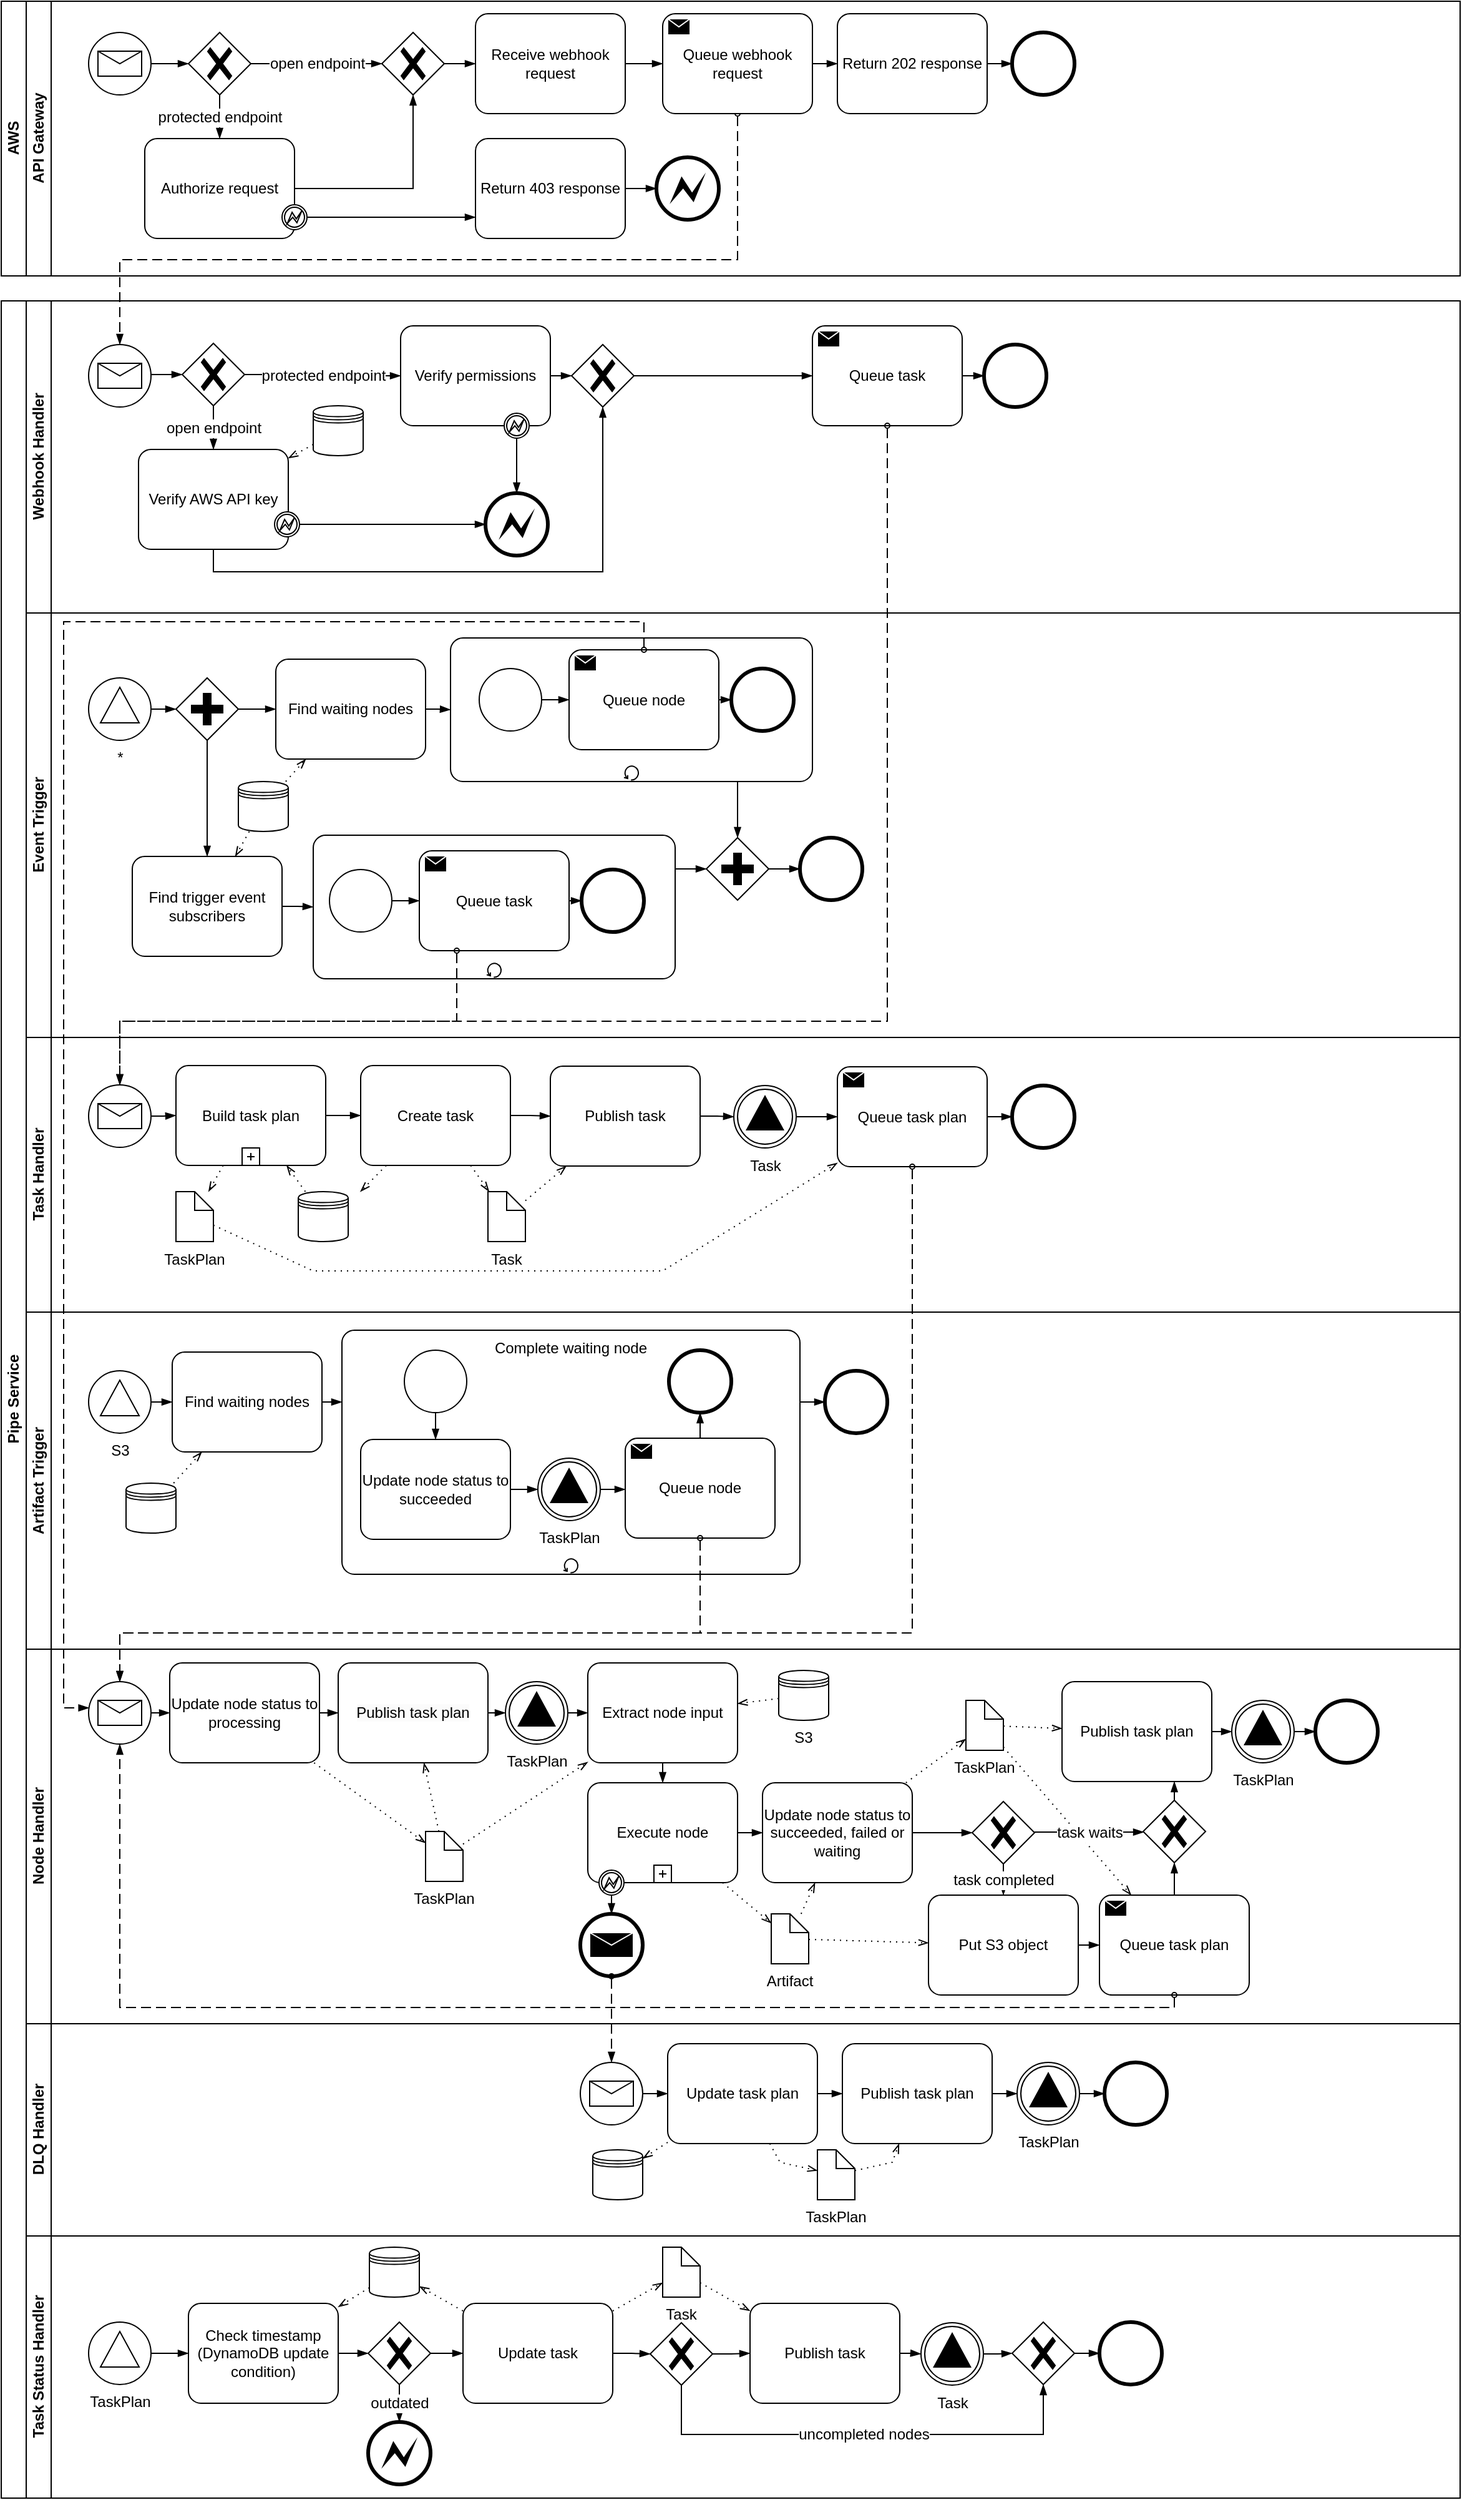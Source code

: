 <mxfile version="21.6.8" type="device">
  <diagram id="A9C176e5UnKtbQs-cTkW" name="Page-1">
    <mxGraphModel dx="780" dy="1323" grid="1" gridSize="10" guides="1" tooltips="1" connect="1" arrows="1" fold="1" page="1" pageScale="1" pageWidth="1169" pageHeight="827" math="0" shadow="0">
      <root>
        <mxCell id="0" />
        <mxCell id="1" parent="0" />
        <mxCell id="GX7osHPojupeMqvJW22i-1" value="Pipe Service" style="swimlane;html=1;childLayout=stackLayout;resizeParent=1;resizeParentMax=0;horizontal=0;startSize=20;horizontalStack=0;" parent="1" vertex="1">
          <mxGeometry y="-587" width="1169" height="1760" as="geometry" />
        </mxCell>
        <mxCell id="GX7osHPojupeMqvJW22i-2" value="Webhook Handler" style="swimlane;html=1;startSize=20;horizontal=0;" parent="GX7osHPojupeMqvJW22i-1" vertex="1">
          <mxGeometry x="20" width="1149" height="250" as="geometry" />
        </mxCell>
        <mxCell id="GX7osHPojupeMqvJW22i-71" value="" style="points=[[0.145,0.145,0],[0.5,0,0],[0.855,0.145,0],[1,0.5,0],[0.855,0.855,0],[0.5,1,0],[0.145,0.855,0],[0,0.5,0]];shape=mxgraph.bpmn.event;html=1;verticalLabelPosition=bottom;labelBackgroundColor=#ffffff;verticalAlign=top;align=center;perimeter=ellipsePerimeter;outlineConnect=0;aspect=fixed;outline=standard;symbol=message;" parent="GX7osHPojupeMqvJW22i-2" vertex="1">
          <mxGeometry x="50" y="35" width="50" height="50" as="geometry" />
        </mxCell>
        <mxCell id="GX7osHPojupeMqvJW22i-111" value="" style="edgeStyle=orthogonalEdgeStyle;fontSize=12;html=1;endArrow=blockThin;endFill=1;rounded=0;" parent="GX7osHPojupeMqvJW22i-2" source="GX7osHPojupeMqvJW22i-119" target="KzqjSDl8OYUNBrBcI1lj-8" edge="1">
          <mxGeometry width="160" relative="1" as="geometry">
            <mxPoint x="521" y="-100" as="sourcePoint" />
            <mxPoint x="504" y="60" as="targetPoint" />
          </mxGeometry>
        </mxCell>
        <mxCell id="GX7osHPojupeMqvJW22i-114" value="" style="edgeStyle=elbowEdgeStyle;fontSize=12;html=1;endArrow=blockThin;endFill=1;rounded=0;" parent="GX7osHPojupeMqvJW22i-2" target="GX7osHPojupeMqvJW22i-115" edge="1">
          <mxGeometry width="160" relative="1" as="geometry">
            <mxPoint x="100" y="59" as="sourcePoint" />
            <mxPoint x="295" y="1006" as="targetPoint" />
          </mxGeometry>
        </mxCell>
        <mxCell id="GX7osHPojupeMqvJW22i-115" value="" style="points=[[0.25,0.25,0],[0.5,0,0],[0.75,0.25,0],[1,0.5,0],[0.75,0.75,0],[0.5,1,0],[0.25,0.75,0],[0,0.5,0]];shape=mxgraph.bpmn.gateway2;html=1;verticalLabelPosition=bottom;labelBackgroundColor=#ffffff;verticalAlign=top;align=center;perimeter=rhombusPerimeter;outlineConnect=0;outline=none;symbol=none;gwType=exclusive;" parent="GX7osHPojupeMqvJW22i-2" vertex="1">
          <mxGeometry x="125" y="34" width="50" height="50" as="geometry" />
        </mxCell>
        <mxCell id="GX7osHPojupeMqvJW22i-116" value="protected endpoint" style="edgeStyle=elbowEdgeStyle;fontSize=12;html=1;endArrow=blockThin;endFill=1;rounded=0;" parent="GX7osHPojupeMqvJW22i-2" source="GX7osHPojupeMqvJW22i-115" target="GX7osHPojupeMqvJW22i-108" edge="1">
          <mxGeometry width="160" relative="1" as="geometry">
            <mxPoint x="125" y="1006" as="sourcePoint" />
            <mxPoint x="285" y="1006" as="targetPoint" />
          </mxGeometry>
        </mxCell>
        <mxCell id="GX7osHPojupeMqvJW22i-118" value="open endpoint" style="edgeStyle=elbowEdgeStyle;fontSize=12;html=1;endArrow=blockThin;endFill=1;rounded=0;" parent="GX7osHPojupeMqvJW22i-2" source="GX7osHPojupeMqvJW22i-115" target="GX7osHPojupeMqvJW22i-117" edge="1">
          <mxGeometry width="160" relative="1" as="geometry">
            <mxPoint x="125" y="1006" as="sourcePoint" />
            <mxPoint x="285" y="1006" as="targetPoint" />
          </mxGeometry>
        </mxCell>
        <mxCell id="GX7osHPojupeMqvJW22i-119" value="" style="points=[[0.25,0.25,0],[0.5,0,0],[0.75,0.25,0],[1,0.5,0],[0.75,0.75,0],[0.5,1,0],[0.25,0.75,0],[0,0.5,0]];shape=mxgraph.bpmn.gateway2;html=1;verticalLabelPosition=bottom;labelBackgroundColor=#ffffff;verticalAlign=top;align=center;perimeter=rhombusPerimeter;outlineConnect=0;outline=none;symbol=none;gwType=exclusive;" parent="GX7osHPojupeMqvJW22i-2" vertex="1">
          <mxGeometry x="437" y="35" width="50" height="50" as="geometry" />
        </mxCell>
        <mxCell id="GX7osHPojupeMqvJW22i-120" value="" style="edgeStyle=elbowEdgeStyle;fontSize=12;html=1;endArrow=blockThin;endFill=1;rounded=0;elbow=vertical;" parent="GX7osHPojupeMqvJW22i-2" source="GX7osHPojupeMqvJW22i-117" target="GX7osHPojupeMqvJW22i-119" edge="1">
          <mxGeometry width="160" relative="1" as="geometry">
            <mxPoint x="125" y="1006" as="sourcePoint" />
            <mxPoint x="215.0" y="986" as="targetPoint" />
            <Array as="points">
              <mxPoint x="280" y="217" />
              <mxPoint x="320" y="237" />
            </Array>
          </mxGeometry>
        </mxCell>
        <mxCell id="GX7osHPojupeMqvJW22i-122" value="" style="edgeStyle=orthogonalEdgeStyle;fontSize=12;html=1;endArrow=blockThin;endFill=1;rounded=0;" parent="GX7osHPojupeMqvJW22i-2" source="GX7osHPojupeMqvJW22i-108" target="GX7osHPojupeMqvJW22i-119" edge="1">
          <mxGeometry width="160" relative="1" as="geometry">
            <mxPoint x="520" y="-100" as="sourcePoint" />
            <mxPoint x="610.0" y="-120" as="targetPoint" />
          </mxGeometry>
        </mxCell>
        <mxCell id="GX7osHPojupeMqvJW22i-125" value="" style="shape=datastore;whiteSpace=wrap;html=1;labelPosition=center;verticalLabelPosition=bottom;align=center;verticalAlign=top;aspect=fixed;" parent="GX7osHPojupeMqvJW22i-2" vertex="1">
          <mxGeometry x="230" y="84" width="40" height="40" as="geometry" />
        </mxCell>
        <mxCell id="GX7osHPojupeMqvJW22i-126" value="" style="fontSize=12;html=1;endFill=0;startFill=0;endSize=6;startSize=6;dashed=1;dashPattern=1 4;endArrow=openThin;startArrow=none;rounded=0;" parent="GX7osHPojupeMqvJW22i-2" source="GX7osHPojupeMqvJW22i-125" target="GX7osHPojupeMqvJW22i-117" edge="1">
          <mxGeometry width="160" relative="1" as="geometry">
            <mxPoint x="350" y="137" as="sourcePoint" />
            <mxPoint x="660" y="17" as="targetPoint" />
          </mxGeometry>
        </mxCell>
        <mxCell id="GX7osHPojupeMqvJW22i-153" value="" style="points=[[0.145,0.145,0],[0.5,0,0],[0.855,0.145,0],[1,0.5,0],[0.855,0.855,0],[0.5,1,0],[0.145,0.855,0],[0,0.5,0]];shape=mxgraph.bpmn.event;html=1;verticalLabelPosition=bottom;labelBackgroundColor=#ffffff;verticalAlign=top;align=center;perimeter=ellipsePerimeter;outlineConnect=0;aspect=fixed;outline=end;symbol=error;fontFamily=Helvetica;fontSize=12;fontColor=default;strokeColor=default;fillColor=default;" parent="GX7osHPojupeMqvJW22i-2" vertex="1">
          <mxGeometry x="368" y="154" width="50" height="50" as="geometry" />
        </mxCell>
        <mxCell id="GX7osHPojupeMqvJW22i-155" value="" style="edgeStyle=orthogonalEdgeStyle;fontSize=12;html=1;endArrow=blockThin;endFill=1;rounded=0;elbow=vertical;" parent="GX7osHPojupeMqvJW22i-2" source="GX7osHPojupeMqvJW22i-150" target="GX7osHPojupeMqvJW22i-153" edge="1">
          <mxGeometry width="160" relative="1" as="geometry">
            <mxPoint x="240" y="217" as="sourcePoint" />
            <mxPoint x="265" y="177" as="targetPoint" />
          </mxGeometry>
        </mxCell>
        <mxCell id="GX7osHPojupeMqvJW22i-156" value="" style="edgeStyle=elbowEdgeStyle;fontSize=12;html=1;endArrow=blockThin;endFill=1;rounded=0;" parent="GX7osHPojupeMqvJW22i-2" source="GX7osHPojupeMqvJW22i-151" target="GX7osHPojupeMqvJW22i-153" edge="1">
          <mxGeometry width="160" relative="1" as="geometry">
            <mxPoint x="230" y="217" as="sourcePoint" />
            <mxPoint x="315" y="137" as="targetPoint" />
            <Array as="points">
              <mxPoint x="393" y="162" />
            </Array>
          </mxGeometry>
        </mxCell>
        <mxCell id="JMrL7uiw3fRfpIFlFQm5-44" value="" style="group" parent="GX7osHPojupeMqvJW22i-2" vertex="1" connectable="0">
          <mxGeometry x="300" y="20" width="120" height="90" as="geometry" />
        </mxCell>
        <mxCell id="GX7osHPojupeMqvJW22i-108" value="Verify permissions" style="points=[[0.25,0,0],[0.5,0,0],[0.75,0,0],[1,0.25,0],[1,0.5,0],[1,0.75,0],[0.75,1,0],[0.5,1,0],[0.25,1,0],[0,0.75,0],[0,0.5,0],[0,0.25,0]];shape=mxgraph.bpmn.task;whiteSpace=wrap;rectStyle=rounded;size=10;taskMarker=abstract;" parent="JMrL7uiw3fRfpIFlFQm5-44" vertex="1">
          <mxGeometry width="120" height="80" as="geometry" />
        </mxCell>
        <mxCell id="GX7osHPojupeMqvJW22i-151" value="" style="points=[[0.145,0.145,0],[0.5,0,0],[0.855,0.145,0],[1,0.5,0],[0.855,0.855,0],[0.5,1,0],[0.145,0.855,0],[0,0.5,0]];shape=mxgraph.bpmn.event;html=1;verticalLabelPosition=bottom;labelBackgroundColor=#ffffff;verticalAlign=top;align=center;perimeter=ellipsePerimeter;outlineConnect=0;aspect=fixed;outline=boundInt;symbol=error;" parent="JMrL7uiw3fRfpIFlFQm5-44" vertex="1">
          <mxGeometry x="83" y="70" width="20" height="20" as="geometry" />
        </mxCell>
        <mxCell id="JMrL7uiw3fRfpIFlFQm5-46" value="" style="group" parent="GX7osHPojupeMqvJW22i-2" vertex="1" connectable="0">
          <mxGeometry x="90" y="119" width="129" height="80" as="geometry" />
        </mxCell>
        <mxCell id="GX7osHPojupeMqvJW22i-117" value="Verify AWS API key" style="points=[[0.25,0,0],[0.5,0,0],[0.75,0,0],[1,0.25,0],[1,0.5,0],[1,0.75,0],[0.75,1,0],[0.5,1,0],[0.25,1,0],[0,0.75,0],[0,0.5,0],[0,0.25,0]];shape=mxgraph.bpmn.task;whiteSpace=wrap;rectStyle=rounded;size=10;taskMarker=abstract;" parent="JMrL7uiw3fRfpIFlFQm5-46" vertex="1">
          <mxGeometry width="120" height="80" as="geometry" />
        </mxCell>
        <mxCell id="GX7osHPojupeMqvJW22i-150" value="" style="points=[[0.145,0.145,0],[0.5,0,0],[0.855,0.145,0],[1,0.5,0],[0.855,0.855,0],[0.5,1,0],[0.145,0.855,0],[0,0.5,0]];shape=mxgraph.bpmn.event;html=1;verticalLabelPosition=bottom;labelBackgroundColor=#ffffff;verticalAlign=top;align=center;perimeter=ellipsePerimeter;outlineConnect=0;aspect=fixed;outline=boundInt;symbol=error;" parent="JMrL7uiw3fRfpIFlFQm5-46" vertex="1">
          <mxGeometry x="109" y="50" width="20" height="20" as="geometry" />
        </mxCell>
        <mxCell id="KzqjSDl8OYUNBrBcI1lj-6" value="" style="points=[[0.145,0.145,0],[0.5,0,0],[0.855,0.145,0],[1,0.5,0],[0.855,0.855,0],[0.5,1,0],[0.145,0.855,0],[0,0.5,0]];shape=mxgraph.bpmn.event;html=1;verticalLabelPosition=bottom;labelBackgroundColor=#ffffff;verticalAlign=top;align=center;perimeter=ellipsePerimeter;outlineConnect=0;aspect=fixed;outline=end;symbol=terminate2;" vertex="1" parent="GX7osHPojupeMqvJW22i-2">
          <mxGeometry x="767.5" y="35" width="50" height="50" as="geometry" />
        </mxCell>
        <mxCell id="KzqjSDl8OYUNBrBcI1lj-7" value="" style="edgeStyle=elbowEdgeStyle;fontSize=12;html=1;endArrow=blockThin;endFill=1;rounded=0;elbow=vertical;" edge="1" parent="GX7osHPojupeMqvJW22i-2" source="KzqjSDl8OYUNBrBcI1lj-8" target="KzqjSDl8OYUNBrBcI1lj-6">
          <mxGeometry width="160" relative="1" as="geometry">
            <mxPoint x="710" y="60" as="sourcePoint" />
            <mxPoint x="910" y="125" as="targetPoint" />
          </mxGeometry>
        </mxCell>
        <mxCell id="KzqjSDl8OYUNBrBcI1lj-8" value="Queue task" style="shape=mxgraph.bpmn.task;whiteSpace=wrap;rectStyle=rounded;size=10;taskMarker=send;points=[[0.25,0,0],[0.5,0,0],[0.75,0,0],[1,0.25,0],[1,0.5,0],[1,0.75,0],[0.75,1,0],[0.5,1,0],[0.25,1,0],[0,0.75,0],[0,0.5,0],[0,0.25,0]];html=1;container=1;expand=0;collapsible=0;" vertex="1" parent="GX7osHPojupeMqvJW22i-2">
          <mxGeometry x="630" y="20" width="120" height="80" as="geometry" />
        </mxCell>
        <mxCell id="GX7osHPojupeMqvJW22i-3" value="Event Trigger" style="swimlane;html=1;startSize=20;horizontal=0;" parent="GX7osHPojupeMqvJW22i-1" vertex="1">
          <mxGeometry x="20" y="250" width="1149" height="340" as="geometry" />
        </mxCell>
        <mxCell id="GX7osHPojupeMqvJW22i-6" value="*" style="points=[[0.145,0.145,0],[0.5,0,0],[0.855,0.145,0],[1,0.5,0],[0.855,0.855,0],[0.5,1,0],[0.145,0.855,0],[0,0.5,0]];shape=mxgraph.bpmn.event;html=1;verticalLabelPosition=bottom;labelBackgroundColor=#ffffff;verticalAlign=top;align=center;perimeter=ellipsePerimeter;outlineConnect=0;aspect=fixed;outline=standard;symbol=signal;" parent="GX7osHPojupeMqvJW22i-3" vertex="1">
          <mxGeometry x="50" y="52" width="50" height="50" as="geometry" />
        </mxCell>
        <mxCell id="GX7osHPojupeMqvJW22i-189" value="" style="edgeStyle=elbowEdgeStyle;fontSize=12;html=1;endArrow=blockThin;endFill=1;rounded=0;" parent="GX7osHPojupeMqvJW22i-3" source="KzqjSDl8OYUNBrBcI1lj-24" target="KzqjSDl8OYUNBrBcI1lj-26" edge="1">
          <mxGeometry width="160" relative="1" as="geometry">
            <mxPoint x="100" y="-201" as="sourcePoint" />
            <mxPoint x="295" y="746" as="targetPoint" />
          </mxGeometry>
        </mxCell>
        <mxCell id="GX7osHPojupeMqvJW22i-192" value="Find trigger event subscribers" style="points=[[0.25,0,0],[0.5,0,0],[0.75,0,0],[1,0.25,0],[1,0.5,0],[1,0.75,0],[0.75,1,0],[0.5,1,0],[0.25,1,0],[0,0.75,0],[0,0.5,0],[0,0.25,0]];shape=mxgraph.bpmn.task;whiteSpace=wrap;rectStyle=rounded;size=10;taskMarker=abstract;" parent="GX7osHPojupeMqvJW22i-3" vertex="1">
          <mxGeometry x="85" y="195" width="120" height="80" as="geometry" />
        </mxCell>
        <mxCell id="GX7osHPojupeMqvJW22i-194" value="" style="shape=datastore;whiteSpace=wrap;html=1;labelPosition=center;verticalLabelPosition=bottom;align=center;verticalAlign=top;aspect=fixed;" parent="GX7osHPojupeMqvJW22i-3" vertex="1">
          <mxGeometry x="170" y="135" width="40" height="40" as="geometry" />
        </mxCell>
        <mxCell id="GX7osHPojupeMqvJW22i-195" value="" style="fontSize=12;html=1;endFill=0;startFill=0;endSize=6;startSize=6;dashed=1;dashPattern=1 4;endArrow=openThin;startArrow=none;rounded=0;elbow=vertical;" parent="GX7osHPojupeMqvJW22i-3" source="GX7osHPojupeMqvJW22i-194" target="GX7osHPojupeMqvJW22i-192" edge="1">
          <mxGeometry width="160" relative="1" as="geometry">
            <mxPoint x="-171.89" y="998" as="sourcePoint" />
            <mxPoint x="130.0" y="267" as="targetPoint" />
          </mxGeometry>
        </mxCell>
        <mxCell id="GX7osHPojupeMqvJW22i-197" value="" style="edgeStyle=elbowEdgeStyle;fontSize=12;html=1;endArrow=blockThin;endFill=1;rounded=0;" parent="GX7osHPojupeMqvJW22i-3" source="GX7osHPojupeMqvJW22i-192" target="rsyZAAjRXxu-Z-ed2r9X-1" edge="1">
          <mxGeometry width="160" relative="1" as="geometry">
            <mxPoint x="355" y="220" as="sourcePoint" />
            <mxPoint x="375" y="220" as="targetPoint" />
          </mxGeometry>
        </mxCell>
        <mxCell id="GX7osHPojupeMqvJW22i-201" value="" style="points=[[0.145,0.145,0],[0.5,0,0],[0.855,0.145,0],[1,0.5,0],[0.855,0.855,0],[0.5,1,0],[0.145,0.855,0],[0,0.5,0]];shape=mxgraph.bpmn.event;html=1;verticalLabelPosition=bottom;labelBackgroundColor=#ffffff;verticalAlign=top;align=center;perimeter=ellipsePerimeter;outlineConnect=0;aspect=fixed;outline=end;symbol=terminate2;" parent="GX7osHPojupeMqvJW22i-3" vertex="1">
          <mxGeometry x="620" y="180" width="50" height="50" as="geometry" />
        </mxCell>
        <mxCell id="GX7osHPojupeMqvJW22i-202" value="" style="edgeStyle=elbowEdgeStyle;fontSize=12;html=1;endArrow=blockThin;endFill=1;rounded=0;elbow=vertical;" parent="GX7osHPojupeMqvJW22i-3" source="rsyZAAjRXxu-Z-ed2r9X-1" target="KzqjSDl8OYUNBrBcI1lj-34" edge="1">
          <mxGeometry width="160" relative="1" as="geometry">
            <mxPoint x="430" y="205" as="sourcePoint" />
            <mxPoint x="780" y="285" as="targetPoint" />
          </mxGeometry>
        </mxCell>
        <mxCell id="rsyZAAjRXxu-Z-ed2r9X-1" value="" style="shape=mxgraph.bpmn.task;whiteSpace=wrap;rectStyle=rounded;size=10;taskMarker=abstract;points=[[0.25,0,0],[0.5,0,0],[0.75,0,0],[1,0.25,0],[1,0.5,0],[1,0.75,0],[0.75,1,0],[0.5,1,0],[0.25,1,0],[0,0.75,0],[0,0.5,0],[0,0.25,0]];html=1;container=0;expand=0;collapsible=0;isLoopStandard=1;verticalAlign=top;" parent="GX7osHPojupeMqvJW22i-3" vertex="1">
          <mxGeometry x="230" y="178" width="290" height="115" as="geometry" />
        </mxCell>
        <mxCell id="KzqjSDl8OYUNBrBcI1lj-24" value="" style="points=[[0.25,0.25,0],[0.5,0,0],[0.75,0.25,0],[1,0.5,0],[0.75,0.75,0],[0.5,1,0],[0.25,0.75,0],[0,0.5,0]];shape=mxgraph.bpmn.gateway2;html=1;verticalLabelPosition=bottom;labelBackgroundColor=#ffffff;verticalAlign=top;align=center;perimeter=rhombusPerimeter;outlineConnect=0;outline=none;symbol=none;gwType=parallel;strokeColor=default;fontFamily=Helvetica;fontSize=12;fontColor=default;startSize=20;fillColor=default;" vertex="1" parent="GX7osHPojupeMqvJW22i-3">
          <mxGeometry x="120" y="52" width="50" height="50" as="geometry" />
        </mxCell>
        <mxCell id="KzqjSDl8OYUNBrBcI1lj-25" value="" style="edgeStyle=elbowEdgeStyle;fontSize=12;html=1;endArrow=blockThin;endFill=1;rounded=0;" edge="1" parent="GX7osHPojupeMqvJW22i-3" source="GX7osHPojupeMqvJW22i-6" target="KzqjSDl8OYUNBrBcI1lj-24">
          <mxGeometry width="160" relative="1" as="geometry">
            <mxPoint x="120" y="-277" as="sourcePoint" />
            <mxPoint x="185" y="-157" as="targetPoint" />
          </mxGeometry>
        </mxCell>
        <mxCell id="KzqjSDl8OYUNBrBcI1lj-26" value="Find waiting nodes" style="points=[[0.25,0,0],[0.5,0,0],[0.75,0,0],[1,0.25,0],[1,0.5,0],[1,0.75,0],[0.75,1,0],[0.5,1,0],[0.25,1,0],[0,0.75,0],[0,0.5,0],[0,0.25,0]];shape=mxgraph.bpmn.task;whiteSpace=wrap;rectStyle=rounded;size=10;taskMarker=abstract;" vertex="1" parent="GX7osHPojupeMqvJW22i-3">
          <mxGeometry x="200" y="37" width="120" height="80" as="geometry" />
        </mxCell>
        <mxCell id="KzqjSDl8OYUNBrBcI1lj-27" value="" style="edgeStyle=elbowEdgeStyle;fontSize=12;html=1;endArrow=blockThin;endFill=1;rounded=0;" edge="1" parent="GX7osHPojupeMqvJW22i-3" source="KzqjSDl8OYUNBrBcI1lj-24" target="GX7osHPojupeMqvJW22i-192">
          <mxGeometry width="160" relative="1" as="geometry">
            <mxPoint x="100" y="-201" as="sourcePoint" />
            <mxPoint x="295" y="746" as="targetPoint" />
          </mxGeometry>
        </mxCell>
        <mxCell id="KzqjSDl8OYUNBrBcI1lj-33" value="" style="edgeStyle=elbowEdgeStyle;fontSize=12;html=1;endArrow=blockThin;endFill=1;rounded=0;" edge="1" parent="GX7osHPojupeMqvJW22i-3" source="KzqjSDl8OYUNBrBcI1lj-26" target="KzqjSDl8OYUNBrBcI1lj-72">
          <mxGeometry width="160" relative="1" as="geometry">
            <mxPoint x="100" y="-201" as="sourcePoint" />
            <mxPoint x="345" y="60" as="targetPoint" />
          </mxGeometry>
        </mxCell>
        <mxCell id="KzqjSDl8OYUNBrBcI1lj-34" value="" style="points=[[0.25,0.25,0],[0.5,0,0],[0.75,0.25,0],[1,0.5,0],[0.75,0.75,0],[0.5,1,0],[0.25,0.75,0],[0,0.5,0]];shape=mxgraph.bpmn.gateway2;html=1;verticalLabelPosition=bottom;labelBackgroundColor=#ffffff;verticalAlign=top;align=center;perimeter=rhombusPerimeter;outlineConnect=0;outline=none;symbol=none;gwType=parallel;strokeColor=default;fontFamily=Helvetica;fontSize=12;fontColor=default;startSize=20;fillColor=default;" vertex="1" parent="GX7osHPojupeMqvJW22i-3">
          <mxGeometry x="545" y="180" width="50" height="50" as="geometry" />
        </mxCell>
        <mxCell id="KzqjSDl8OYUNBrBcI1lj-35" value="" style="edgeStyle=elbowEdgeStyle;fontSize=12;html=1;endArrow=blockThin;endFill=1;rounded=0;elbow=vertical;" edge="1" parent="GX7osHPojupeMqvJW22i-3" source="KzqjSDl8OYUNBrBcI1lj-34" target="GX7osHPojupeMqvJW22i-201">
          <mxGeometry width="160" relative="1" as="geometry">
            <mxPoint x="830" y="180" as="sourcePoint" />
            <mxPoint x="545" y="100" as="targetPoint" />
          </mxGeometry>
        </mxCell>
        <mxCell id="KzqjSDl8OYUNBrBcI1lj-37" value="" style="fontSize=12;html=1;endFill=0;startFill=0;endSize=6;startSize=6;dashed=1;dashPattern=1 4;endArrow=openThin;startArrow=none;rounded=0;elbow=vertical;" edge="1" parent="GX7osHPojupeMqvJW22i-3" source="GX7osHPojupeMqvJW22i-194" target="KzqjSDl8OYUNBrBcI1lj-26">
          <mxGeometry width="160" relative="1" as="geometry">
            <mxPoint x="-171.89" y="998" as="sourcePoint" />
            <mxPoint x="130.0" y="267" as="targetPoint" />
          </mxGeometry>
        </mxCell>
        <mxCell id="KzqjSDl8OYUNBrBcI1lj-39" value="" style="points=[[0.145,0.145,0],[0.5,0,0],[0.855,0.145,0],[1,0.5,0],[0.855,0.855,0],[0.5,1,0],[0.145,0.855,0],[0,0.5,0]];shape=mxgraph.bpmn.event;html=1;verticalLabelPosition=bottom;labelBackgroundColor=#ffffff;verticalAlign=top;align=center;perimeter=ellipsePerimeter;outlineConnect=0;aspect=fixed;outline=standard;symbol=general;strokeColor=default;fontFamily=Helvetica;fontSize=12;fontColor=default;startSize=20;fillColor=default;" vertex="1" parent="GX7osHPojupeMqvJW22i-3">
          <mxGeometry x="243" y="205.5" width="50" height="50" as="geometry" />
        </mxCell>
        <mxCell id="KzqjSDl8OYUNBrBcI1lj-42" value="Queue task" style="points=[[0.25,0,0],[0.5,0,0],[0.75,0,0],[1,0.25,0],[1,0.5,0],[1,0.75,0],[0.75,1,0],[0.5,1,0],[0.25,1,0],[0,0.75,0],[0,0.5,0],[0,0.25,0]];shape=mxgraph.bpmn.task;whiteSpace=wrap;rectStyle=rounded;size=10;html=1;container=1;expand=0;collapsible=0;taskMarker=send;strokeColor=default;fontFamily=Helvetica;fontSize=12;fontColor=default;startSize=20;fillColor=default;" vertex="1" parent="GX7osHPojupeMqvJW22i-3">
          <mxGeometry x="315" y="190.5" width="120" height="80" as="geometry" />
        </mxCell>
        <mxCell id="KzqjSDl8OYUNBrBcI1lj-43" value="" style="points=[[0.145,0.145,0],[0.5,0,0],[0.855,0.145,0],[1,0.5,0],[0.855,0.855,0],[0.5,1,0],[0.145,0.855,0],[0,0.5,0]];shape=mxgraph.bpmn.event;html=1;verticalLabelPosition=bottom;labelBackgroundColor=#ffffff;verticalAlign=top;align=center;perimeter=ellipsePerimeter;outlineConnect=0;aspect=fixed;outline=end;symbol=terminate2;strokeColor=default;fontFamily=Helvetica;fontSize=12;fontColor=default;startSize=20;fillColor=default;" vertex="1" parent="GX7osHPojupeMqvJW22i-3">
          <mxGeometry x="445" y="205.5" width="50" height="50" as="geometry" />
        </mxCell>
        <mxCell id="KzqjSDl8OYUNBrBcI1lj-70" value="" style="edgeStyle=elbowEdgeStyle;fontSize=12;html=1;endArrow=blockThin;endFill=1;rounded=0;elbow=vertical;" edge="1" parent="GX7osHPojupeMqvJW22i-3" source="KzqjSDl8OYUNBrBcI1lj-39" target="KzqjSDl8OYUNBrBcI1lj-42">
          <mxGeometry width="160" relative="1" as="geometry">
            <mxPoint x="530" y="223" as="sourcePoint" />
            <mxPoint x="585" y="223" as="targetPoint" />
          </mxGeometry>
        </mxCell>
        <mxCell id="KzqjSDl8OYUNBrBcI1lj-71" value="" style="edgeStyle=elbowEdgeStyle;fontSize=12;html=1;endArrow=blockThin;endFill=1;rounded=0;elbow=vertical;" edge="1" parent="GX7osHPojupeMqvJW22i-3" source="KzqjSDl8OYUNBrBcI1lj-42" target="KzqjSDl8OYUNBrBcI1lj-43">
          <mxGeometry width="160" relative="1" as="geometry">
            <mxPoint x="530" y="223" as="sourcePoint" />
            <mxPoint x="585" y="223" as="targetPoint" />
          </mxGeometry>
        </mxCell>
        <mxCell id="KzqjSDl8OYUNBrBcI1lj-72" value="" style="shape=mxgraph.bpmn.task;whiteSpace=wrap;rectStyle=rounded;size=10;taskMarker=abstract;points=[[0.25,0,0],[0.5,0,0],[0.75,0,0],[1,0.25,0],[1,0.5,0],[1,0.75,0],[0.75,1,0],[0.5,1,0],[0.25,1,0],[0,0.75,0],[0,0.5,0],[0,0.25,0]];html=1;container=0;expand=0;collapsible=0;isLoopStandard=1;verticalAlign=top;" vertex="1" parent="GX7osHPojupeMqvJW22i-3">
          <mxGeometry x="340" y="20" width="290" height="115" as="geometry" />
        </mxCell>
        <mxCell id="KzqjSDl8OYUNBrBcI1lj-73" value="" style="points=[[0.145,0.145,0],[0.5,0,0],[0.855,0.145,0],[1,0.5,0],[0.855,0.855,0],[0.5,1,0],[0.145,0.855,0],[0,0.5,0]];shape=mxgraph.bpmn.event;html=1;verticalLabelPosition=bottom;labelBackgroundColor=#ffffff;verticalAlign=top;align=center;perimeter=ellipsePerimeter;outlineConnect=0;aspect=fixed;outline=standard;symbol=general;strokeColor=default;fontFamily=Helvetica;fontSize=12;fontColor=default;startSize=20;fillColor=default;" vertex="1" parent="GX7osHPojupeMqvJW22i-3">
          <mxGeometry x="363" y="44.5" width="50" height="50" as="geometry" />
        </mxCell>
        <mxCell id="KzqjSDl8OYUNBrBcI1lj-74" value="Queue node" style="points=[[0.25,0,0],[0.5,0,0],[0.75,0,0],[1,0.25,0],[1,0.5,0],[1,0.75,0],[0.75,1,0],[0.5,1,0],[0.25,1,0],[0,0.75,0],[0,0.5,0],[0,0.25,0]];shape=mxgraph.bpmn.task;whiteSpace=wrap;rectStyle=rounded;size=10;html=1;container=1;expand=0;collapsible=0;taskMarker=send;strokeColor=default;fontFamily=Helvetica;fontSize=12;fontColor=default;startSize=20;fillColor=default;" vertex="1" parent="GX7osHPojupeMqvJW22i-3">
          <mxGeometry x="435" y="29.5" width="120" height="80" as="geometry" />
        </mxCell>
        <mxCell id="KzqjSDl8OYUNBrBcI1lj-75" value="" style="points=[[0.145,0.145,0],[0.5,0,0],[0.855,0.145,0],[1,0.5,0],[0.855,0.855,0],[0.5,1,0],[0.145,0.855,0],[0,0.5,0]];shape=mxgraph.bpmn.event;html=1;verticalLabelPosition=bottom;labelBackgroundColor=#ffffff;verticalAlign=top;align=center;perimeter=ellipsePerimeter;outlineConnect=0;aspect=fixed;outline=end;symbol=terminate2;strokeColor=default;fontFamily=Helvetica;fontSize=12;fontColor=default;startSize=20;fillColor=default;" vertex="1" parent="GX7osHPojupeMqvJW22i-3">
          <mxGeometry x="565" y="44.5" width="50" height="50" as="geometry" />
        </mxCell>
        <mxCell id="KzqjSDl8OYUNBrBcI1lj-76" value="" style="edgeStyle=elbowEdgeStyle;fontSize=12;html=1;endArrow=blockThin;endFill=1;rounded=0;elbow=vertical;" edge="1" parent="GX7osHPojupeMqvJW22i-3" source="KzqjSDl8OYUNBrBcI1lj-73" target="KzqjSDl8OYUNBrBcI1lj-74">
          <mxGeometry width="160" relative="1" as="geometry">
            <mxPoint x="650" y="62" as="sourcePoint" />
            <mxPoint x="705" y="62" as="targetPoint" />
          </mxGeometry>
        </mxCell>
        <mxCell id="KzqjSDl8OYUNBrBcI1lj-77" value="" style="edgeStyle=elbowEdgeStyle;fontSize=12;html=1;endArrow=blockThin;endFill=1;rounded=0;elbow=vertical;" edge="1" parent="GX7osHPojupeMqvJW22i-3" source="KzqjSDl8OYUNBrBcI1lj-74" target="KzqjSDl8OYUNBrBcI1lj-75">
          <mxGeometry width="160" relative="1" as="geometry">
            <mxPoint x="650" y="62" as="sourcePoint" />
            <mxPoint x="705" y="62" as="targetPoint" />
          </mxGeometry>
        </mxCell>
        <mxCell id="KzqjSDl8OYUNBrBcI1lj-78" value="" style="edgeStyle=elbowEdgeStyle;fontSize=12;html=1;endArrow=blockThin;endFill=1;rounded=0;" edge="1" parent="GX7osHPojupeMqvJW22i-3" source="KzqjSDl8OYUNBrBcI1lj-72" target="KzqjSDl8OYUNBrBcI1lj-34">
          <mxGeometry width="160" relative="1" as="geometry">
            <mxPoint x="100" y="-201" as="sourcePoint" />
            <mxPoint x="345" y="60" as="targetPoint" />
          </mxGeometry>
        </mxCell>
        <mxCell id="GX7osHPojupeMqvJW22i-4" value="Task Handler" style="swimlane;html=1;startSize=20;horizontal=0;" parent="GX7osHPojupeMqvJW22i-1" vertex="1">
          <mxGeometry x="20" y="590" width="1149" height="220" as="geometry" />
        </mxCell>
        <mxCell id="GX7osHPojupeMqvJW22i-167" value="Build task plan" style="points=[[0.25,0,0],[0.5,0,0],[0.75,0,0],[1,0.25,0],[1,0.5,0],[1,0.75,0],[0.75,1,0],[0.5,1,0],[0.25,1,0],[0,0.75,0],[0,0.5,0],[0,0.25,0]];shape=mxgraph.bpmn.task;whiteSpace=wrap;rectStyle=rounded;size=10;taskMarker=abstract;isLoopSub=1;fontFamily=Helvetica;fontSize=12;fontColor=default;align=center;strokeColor=default;fillColor=default;" parent="GX7osHPojupeMqvJW22i-4" vertex="1">
          <mxGeometry x="120" y="22.5" width="120" height="80" as="geometry" />
        </mxCell>
        <mxCell id="GX7osHPojupeMqvJW22i-168" value="" style="shape=datastore;whiteSpace=wrap;html=1;labelPosition=center;verticalLabelPosition=bottom;align=center;verticalAlign=top;aspect=fixed;" parent="GX7osHPojupeMqvJW22i-4" vertex="1">
          <mxGeometry x="218" y="123.5" width="40" height="40" as="geometry" />
        </mxCell>
        <mxCell id="GX7osHPojupeMqvJW22i-169" value="" style="fontSize=12;html=1;endFill=0;startFill=0;endSize=6;startSize=6;dashed=1;dashPattern=1 4;endArrow=openThin;startArrow=none;rounded=0;elbow=vertical;" parent="GX7osHPojupeMqvJW22i-4" source="GX7osHPojupeMqvJW22i-168" target="GX7osHPojupeMqvJW22i-167" edge="1">
          <mxGeometry width="160" relative="1" as="geometry">
            <mxPoint x="-72" y="556.5" as="sourcePoint" />
            <mxPoint x="88" y="556.5" as="targetPoint" />
          </mxGeometry>
        </mxCell>
        <mxCell id="GX7osHPojupeMqvJW22i-170" value="Queue task plan" style="shape=mxgraph.bpmn.task;whiteSpace=wrap;rectStyle=rounded;size=10;taskMarker=send;points=[[0.25,0,0],[0.5,0,0],[0.75,0,0],[1,0.25,0],[1,0.5,0],[1,0.75,0],[0.75,1,0],[0.5,1,0],[0.25,1,0],[0,0.75,0],[0,0.5,0],[0,0.25,0]];html=1;container=1;expand=0;collapsible=0;" parent="GX7osHPojupeMqvJW22i-4" vertex="1">
          <mxGeometry x="650" y="23.5" width="120" height="80" as="geometry" />
        </mxCell>
        <mxCell id="GX7osHPojupeMqvJW22i-172" value="" style="edgeStyle=orthogonalEdgeStyle;fontSize=12;html=1;endArrow=blockThin;endFill=1;rounded=0;" parent="GX7osHPojupeMqvJW22i-4" source="GX7osHPojupeMqvJW22i-167" target="GX7osHPojupeMqvJW22i-184" edge="1">
          <mxGeometry width="160" relative="1" as="geometry">
            <mxPoint x="219" y="599.5" as="sourcePoint" />
            <mxPoint x="219.0" y="956.5" as="targetPoint" />
          </mxGeometry>
        </mxCell>
        <mxCell id="GX7osHPojupeMqvJW22i-177" value="Task" style="shape=mxgraph.bpmn.data;labelPosition=center;verticalLabelPosition=bottom;align=center;verticalAlign=top;whiteSpace=wrap;size=15;html=1;fontFamily=Helvetica;fontSize=12;fontColor=default;strokeColor=default;fillColor=default;" parent="GX7osHPojupeMqvJW22i-4" vertex="1">
          <mxGeometry x="370" y="123.5" width="30" height="40" as="geometry" />
        </mxCell>
        <mxCell id="GX7osHPojupeMqvJW22i-178" value="" style="fontSize=12;html=1;endFill=0;startFill=0;endSize=6;startSize=6;dashed=1;dashPattern=1 4;endArrow=openThin;startArrow=none;rounded=0;" parent="GX7osHPojupeMqvJW22i-4" source="GX7osHPojupeMqvJW22i-177" target="KzqjSDl8OYUNBrBcI1lj-111" edge="1">
          <mxGeometry width="160" relative="1" as="geometry">
            <mxPoint x="728.33" y="529.972" as="sourcePoint" />
            <mxPoint x="695.282" y="102.5" as="targetPoint" />
          </mxGeometry>
        </mxCell>
        <mxCell id="GX7osHPojupeMqvJW22i-182" value="TaskPlan" style="shape=mxgraph.bpmn.data;labelPosition=center;verticalLabelPosition=bottom;align=center;verticalAlign=top;whiteSpace=wrap;size=15;html=1;fontFamily=Helvetica;fontSize=12;fontColor=default;strokeColor=default;fillColor=default;" parent="GX7osHPojupeMqvJW22i-4" vertex="1">
          <mxGeometry x="120.0" y="123.5" width="30" height="40" as="geometry" />
        </mxCell>
        <mxCell id="GX7osHPojupeMqvJW22i-183" value="" style="fontSize=12;html=1;endFill=0;startFill=0;endSize=6;startSize=6;dashed=1;dashPattern=1 4;endArrow=openThin;startArrow=none;rounded=0;" parent="GX7osHPojupeMqvJW22i-4" source="GX7osHPojupeMqvJW22i-167" target="GX7osHPojupeMqvJW22i-182" edge="1">
          <mxGeometry width="160" relative="1" as="geometry">
            <mxPoint x="397" y="1213.5" as="sourcePoint" />
            <mxPoint x="707" y="1093.5" as="targetPoint" />
          </mxGeometry>
        </mxCell>
        <mxCell id="GX7osHPojupeMqvJW22i-184" value="Create task" style="points=[[0.25,0,0],[0.5,0,0],[0.75,0,0],[1,0.25,0],[1,0.5,0],[1,0.75,0],[0.75,1,0],[0.5,1,0],[0.25,1,0],[0,0.75,0],[0,0.5,0],[0,0.25,0]];shape=mxgraph.bpmn.task;whiteSpace=wrap;rectStyle=rounded;size=10;taskMarker=abstract;" parent="GX7osHPojupeMqvJW22i-4" vertex="1">
          <mxGeometry x="268" y="22.5" width="120" height="80" as="geometry" />
        </mxCell>
        <mxCell id="GX7osHPojupeMqvJW22i-185" value="" style="edgeStyle=orthogonalEdgeStyle;fontSize=12;html=1;endArrow=blockThin;endFill=1;rounded=0;" parent="GX7osHPojupeMqvJW22i-4" source="GX7osHPojupeMqvJW22i-184" target="KzqjSDl8OYUNBrBcI1lj-111" edge="1">
          <mxGeometry width="160" relative="1" as="geometry">
            <mxPoint x="239" y="599.5" as="sourcePoint" />
            <mxPoint x="239.0" y="956.5" as="targetPoint" />
          </mxGeometry>
        </mxCell>
        <mxCell id="GX7osHPojupeMqvJW22i-186" value="" style="fontSize=12;html=1;endFill=0;startFill=0;endSize=6;startSize=6;dashed=1;dashPattern=1 4;endArrow=openThin;startArrow=none;rounded=0;elbow=vertical;" parent="GX7osHPojupeMqvJW22i-4" source="GX7osHPojupeMqvJW22i-184" edge="1">
          <mxGeometry width="160" relative="1" as="geometry">
            <mxPoint x="-62" y="556.5" as="sourcePoint" />
            <mxPoint x="267.753" y="123.5" as="targetPoint" />
          </mxGeometry>
        </mxCell>
        <mxCell id="GX7osHPojupeMqvJW22i-187" value="" style="fontSize=12;html=1;endFill=0;startFill=0;endSize=6;startSize=6;dashed=1;dashPattern=1 4;endArrow=openThin;startArrow=none;rounded=0;" parent="GX7osHPojupeMqvJW22i-4" source="GX7osHPojupeMqvJW22i-184" target="GX7osHPojupeMqvJW22i-177" edge="1">
          <mxGeometry width="160" relative="1" as="geometry">
            <mxPoint x="457" y="1213.5" as="sourcePoint" />
            <mxPoint x="767" y="1093.5" as="targetPoint" />
          </mxGeometry>
        </mxCell>
        <mxCell id="GX7osHPojupeMqvJW22i-212" value="" style="points=[[0.145,0.145,0],[0.5,0,0],[0.855,0.145,0],[1,0.5,0],[0.855,0.855,0],[0.5,1,0],[0.145,0.855,0],[0,0.5,0]];shape=mxgraph.bpmn.event;html=1;verticalLabelPosition=bottom;labelBackgroundColor=#ffffff;verticalAlign=top;align=center;perimeter=ellipsePerimeter;outlineConnect=0;aspect=fixed;outline=standard;symbol=message;" parent="GX7osHPojupeMqvJW22i-4" vertex="1">
          <mxGeometry x="50" y="38" width="50" height="50" as="geometry" />
        </mxCell>
        <mxCell id="GX7osHPojupeMqvJW22i-214" value="" style="edgeStyle=orthogonalEdgeStyle;fontSize=12;html=1;endArrow=blockThin;endFill=1;rounded=0;" parent="GX7osHPojupeMqvJW22i-4" source="GX7osHPojupeMqvJW22i-212" target="GX7osHPojupeMqvJW22i-167" edge="1">
          <mxGeometry width="160" relative="1" as="geometry">
            <mxPoint x="249" y="599.5" as="sourcePoint" />
            <mxPoint x="249.0" y="956.5" as="targetPoint" />
          </mxGeometry>
        </mxCell>
        <mxCell id="GX7osHPojupeMqvJW22i-222" value="" style="fontSize=12;html=1;endFill=0;startFill=0;endSize=6;startSize=6;dashed=1;dashPattern=1 4;endArrow=openThin;startArrow=none;rounded=0;" parent="GX7osHPojupeMqvJW22i-4" source="GX7osHPojupeMqvJW22i-182" target="GX7osHPojupeMqvJW22i-170" edge="1">
          <mxGeometry width="160" relative="1" as="geometry">
            <mxPoint x="397" y="1213.5" as="sourcePoint" />
            <mxPoint x="707" y="1093.5" as="targetPoint" />
            <Array as="points">
              <mxPoint x="230" y="187" />
              <mxPoint x="510" y="187" />
            </Array>
          </mxGeometry>
        </mxCell>
        <mxCell id="KzqjSDl8OYUNBrBcI1lj-111" value="Publish task" style="points=[[0.25,0,0],[0.5,0,0],[0.75,0,0],[1,0.25,0],[1,0.5,0],[1,0.75,0],[0.75,1,0],[0.5,1,0],[0.25,1,0],[0,0.75,0],[0,0.5,0],[0,0.25,0]];shape=mxgraph.bpmn.task;whiteSpace=wrap;rectStyle=rounded;size=10;taskMarker=abstract;" vertex="1" parent="GX7osHPojupeMqvJW22i-4">
          <mxGeometry x="420" y="23" width="120" height="80" as="geometry" />
        </mxCell>
        <mxCell id="KzqjSDl8OYUNBrBcI1lj-112" value="" style="edgeStyle=orthogonalEdgeStyle;fontSize=12;html=1;endArrow=blockThin;endFill=1;rounded=0;" edge="1" parent="GX7osHPojupeMqvJW22i-4" source="KzqjSDl8OYUNBrBcI1lj-111" target="KzqjSDl8OYUNBrBcI1lj-113">
          <mxGeometry width="160" relative="1" as="geometry">
            <mxPoint x="505" y="1137" as="sourcePoint" />
            <mxPoint x="505.0" y="1494" as="targetPoint" />
          </mxGeometry>
        </mxCell>
        <mxCell id="KzqjSDl8OYUNBrBcI1lj-113" value="Task" style="points=[[0.145,0.145,0],[0.5,0,0],[0.855,0.145,0],[1,0.5,0],[0.855,0.855,0],[0.5,1,0],[0.145,0.855,0],[0,0.5,0]];shape=mxgraph.bpmn.event;html=1;verticalLabelPosition=bottom;labelBackgroundColor=#ffffff;verticalAlign=top;align=center;perimeter=ellipsePerimeter;outlineConnect=0;aspect=fixed;outline=throwing;symbol=signal;fontFamily=Helvetica;fontSize=12;fontColor=default;strokeColor=default;fillColor=default;" vertex="1" parent="GX7osHPojupeMqvJW22i-4">
          <mxGeometry x="567" y="38.5" width="50" height="50" as="geometry" />
        </mxCell>
        <mxCell id="KzqjSDl8OYUNBrBcI1lj-114" value="" style="points=[[0.145,0.145,0],[0.5,0,0],[0.855,0.145,0],[1,0.5,0],[0.855,0.855,0],[0.5,1,0],[0.145,0.855,0],[0,0.5,0]];shape=mxgraph.bpmn.event;html=1;verticalLabelPosition=bottom;labelBackgroundColor=#ffffff;verticalAlign=top;align=center;perimeter=ellipsePerimeter;outlineConnect=0;aspect=fixed;outline=end;symbol=terminate2;" vertex="1" parent="GX7osHPojupeMqvJW22i-4">
          <mxGeometry x="790" y="38.5" width="50" height="50" as="geometry" />
        </mxCell>
        <mxCell id="KzqjSDl8OYUNBrBcI1lj-115" value="" style="edgeStyle=orthogonalEdgeStyle;fontSize=12;html=1;endArrow=blockThin;endFill=1;rounded=0;" edge="1" parent="GX7osHPojupeMqvJW22i-4" source="GX7osHPojupeMqvJW22i-170" target="KzqjSDl8OYUNBrBcI1lj-114">
          <mxGeometry width="160" relative="1" as="geometry">
            <mxPoint x="500" y="1137" as="sourcePoint" />
            <mxPoint x="500.0" y="1494" as="targetPoint" />
          </mxGeometry>
        </mxCell>
        <mxCell id="KzqjSDl8OYUNBrBcI1lj-116" value="" style="edgeStyle=orthogonalEdgeStyle;fontSize=12;html=1;endArrow=blockThin;endFill=1;rounded=0;" edge="1" parent="GX7osHPojupeMqvJW22i-4" source="KzqjSDl8OYUNBrBcI1lj-113" target="GX7osHPojupeMqvJW22i-170">
          <mxGeometry width="160" relative="1" as="geometry">
            <mxPoint x="505" y="1137" as="sourcePoint" />
            <mxPoint x="505.0" y="1494" as="targetPoint" />
          </mxGeometry>
        </mxCell>
        <mxCell id="KzqjSDl8OYUNBrBcI1lj-97" value="Artifact Trigger" style="swimlane;startSize=20;horizontal=0;html=1;whiteSpace=wrap;strokeColor=default;fontFamily=Helvetica;fontSize=12;fontColor=default;fillColor=default;" vertex="1" parent="GX7osHPojupeMqvJW22i-1">
          <mxGeometry x="20" y="810" width="1149" height="270" as="geometry" />
        </mxCell>
        <mxCell id="KzqjSDl8OYUNBrBcI1lj-98" value="S3" style="points=[[0.145,0.145,0],[0.5,0,0],[0.855,0.145,0],[1,0.5,0],[0.855,0.855,0],[0.5,1,0],[0.145,0.855,0],[0,0.5,0]];shape=mxgraph.bpmn.event;html=1;verticalLabelPosition=bottom;labelBackgroundColor=#ffffff;verticalAlign=top;align=center;perimeter=ellipsePerimeter;outlineConnect=0;aspect=fixed;outline=standard;symbol=signal;strokeColor=default;fontFamily=Helvetica;fontSize=12;fontColor=default;startSize=20;fillColor=default;" vertex="1" parent="KzqjSDl8OYUNBrBcI1lj-97">
          <mxGeometry x="50" y="47" width="50" height="50" as="geometry" />
        </mxCell>
        <mxCell id="KzqjSDl8OYUNBrBcI1lj-99" value="" style="shape=datastore;whiteSpace=wrap;html=1;labelPosition=center;verticalLabelPosition=bottom;align=center;verticalAlign=top;aspect=fixed;" vertex="1" parent="KzqjSDl8OYUNBrBcI1lj-97">
          <mxGeometry x="80" y="137" width="40" height="40" as="geometry" />
        </mxCell>
        <mxCell id="KzqjSDl8OYUNBrBcI1lj-100" value="Find waiting nodes" style="points=[[0.25,0,0],[0.5,0,0],[0.75,0,0],[1,0.25,0],[1,0.5,0],[1,0.75,0],[0.75,1,0],[0.5,1,0],[0.25,1,0],[0,0.75,0],[0,0.5,0],[0,0.25,0]];shape=mxgraph.bpmn.task;whiteSpace=wrap;rectStyle=rounded;size=10;taskMarker=abstract;" vertex="1" parent="KzqjSDl8OYUNBrBcI1lj-97">
          <mxGeometry x="117" y="32" width="120" height="80" as="geometry" />
        </mxCell>
        <mxCell id="KzqjSDl8OYUNBrBcI1lj-101" value="" style="edgeStyle=elbowEdgeStyle;fontSize=12;html=1;endArrow=blockThin;endFill=1;rounded=0;elbow=vertical;" edge="1" parent="KzqjSDl8OYUNBrBcI1lj-97" source="KzqjSDl8OYUNBrBcI1lj-100" target="KzqjSDl8OYUNBrBcI1lj-103">
          <mxGeometry width="160" relative="1" as="geometry">
            <mxPoint x="25" y="-205" as="sourcePoint" />
            <mxPoint x="270" y="56" as="targetPoint" />
          </mxGeometry>
        </mxCell>
        <mxCell id="KzqjSDl8OYUNBrBcI1lj-102" value="" style="fontSize=12;html=1;endFill=0;startFill=0;endSize=6;startSize=6;dashed=1;dashPattern=1 4;endArrow=openThin;startArrow=none;rounded=0;elbow=vertical;" edge="1" parent="KzqjSDl8OYUNBrBcI1lj-97" source="KzqjSDl8OYUNBrBcI1lj-99" target="KzqjSDl8OYUNBrBcI1lj-100">
          <mxGeometry width="160" relative="1" as="geometry">
            <mxPoint x="-256.89" y="994" as="sourcePoint" />
            <mxPoint x="45.0" y="263" as="targetPoint" />
          </mxGeometry>
        </mxCell>
        <mxCell id="KzqjSDl8OYUNBrBcI1lj-103" value="Complete waiting node" style="shape=mxgraph.bpmn.task;whiteSpace=wrap;rectStyle=rounded;size=10;taskMarker=abstract;points=[[0.25,0,0],[0.5,0,0],[0.75,0,0],[1,0.25,0],[1,0.5,0],[1,0.75,0],[0.75,1,0],[0.5,1,0],[0.25,1,0],[0,0.75,0],[0,0.5,0],[0,0.25,0]];html=1;container=0;expand=0;collapsible=0;isLoopStandard=1;verticalAlign=top;" vertex="1" parent="KzqjSDl8OYUNBrBcI1lj-97">
          <mxGeometry x="253" y="14.5" width="367" height="195.5" as="geometry" />
        </mxCell>
        <mxCell id="KzqjSDl8OYUNBrBcI1lj-104" value="" style="points=[[0.145,0.145,0],[0.5,0,0],[0.855,0.145,0],[1,0.5,0],[0.855,0.855,0],[0.5,1,0],[0.145,0.855,0],[0,0.5,0]];shape=mxgraph.bpmn.event;html=1;verticalLabelPosition=bottom;labelBackgroundColor=#ffffff;verticalAlign=top;align=center;perimeter=ellipsePerimeter;outlineConnect=0;aspect=fixed;outline=standard;symbol=general;strokeColor=default;fontFamily=Helvetica;fontSize=12;fontColor=default;startSize=20;fillColor=default;" vertex="1" parent="KzqjSDl8OYUNBrBcI1lj-97">
          <mxGeometry x="303" y="30.5" width="50" height="50" as="geometry" />
        </mxCell>
        <mxCell id="KzqjSDl8OYUNBrBcI1lj-105" value="Queue node" style="points=[[0.25,0,0],[0.5,0,0],[0.75,0,0],[1,0.25,0],[1,0.5,0],[1,0.75,0],[0.75,1,0],[0.5,1,0],[0.25,1,0],[0,0.75,0],[0,0.5,0],[0,0.25,0]];shape=mxgraph.bpmn.task;whiteSpace=wrap;rectStyle=rounded;size=10;html=1;container=1;expand=0;collapsible=0;taskMarker=send;strokeColor=default;fontFamily=Helvetica;fontSize=12;fontColor=default;startSize=20;fillColor=default;" vertex="1" parent="KzqjSDl8OYUNBrBcI1lj-97">
          <mxGeometry x="480" y="101" width="120" height="80" as="geometry" />
        </mxCell>
        <mxCell id="KzqjSDl8OYUNBrBcI1lj-106" value="" style="points=[[0.145,0.145,0],[0.5,0,0],[0.855,0.145,0],[1,0.5,0],[0.855,0.855,0],[0.5,1,0],[0.145,0.855,0],[0,0.5,0]];shape=mxgraph.bpmn.event;html=1;verticalLabelPosition=bottom;labelBackgroundColor=#ffffff;verticalAlign=top;align=center;perimeter=ellipsePerimeter;outlineConnect=0;aspect=fixed;outline=end;symbol=terminate2;strokeColor=default;fontFamily=Helvetica;fontSize=12;fontColor=default;startSize=20;fillColor=default;" vertex="1" parent="KzqjSDl8OYUNBrBcI1lj-97">
          <mxGeometry x="515" y="30.5" width="50" height="50" as="geometry" />
        </mxCell>
        <mxCell id="KzqjSDl8OYUNBrBcI1lj-107" value="" style="edgeStyle=elbowEdgeStyle;fontSize=12;html=1;endArrow=blockThin;endFill=1;rounded=0;elbow=vertical;" edge="1" parent="KzqjSDl8OYUNBrBcI1lj-97" source="KzqjSDl8OYUNBrBcI1lj-104" target="KzqjSDl8OYUNBrBcI1lj-121">
          <mxGeometry width="160" relative="1" as="geometry">
            <mxPoint x="560" y="58" as="sourcePoint" />
            <mxPoint x="615" y="58" as="targetPoint" />
          </mxGeometry>
        </mxCell>
        <mxCell id="KzqjSDl8OYUNBrBcI1lj-108" value="" style="edgeStyle=elbowEdgeStyle;fontSize=12;html=1;endArrow=blockThin;endFill=1;rounded=0;elbow=vertical;" edge="1" parent="KzqjSDl8OYUNBrBcI1lj-97" source="KzqjSDl8OYUNBrBcI1lj-105" target="KzqjSDl8OYUNBrBcI1lj-106">
          <mxGeometry width="160" relative="1" as="geometry">
            <mxPoint x="560" y="58" as="sourcePoint" />
            <mxPoint x="615" y="58" as="targetPoint" />
          </mxGeometry>
        </mxCell>
        <mxCell id="KzqjSDl8OYUNBrBcI1lj-109" value="" style="edgeStyle=elbowEdgeStyle;fontSize=12;html=1;endArrow=blockThin;endFill=1;rounded=0;" edge="1" parent="KzqjSDl8OYUNBrBcI1lj-97" source="KzqjSDl8OYUNBrBcI1lj-98" target="KzqjSDl8OYUNBrBcI1lj-100">
          <mxGeometry width="160" relative="1" as="geometry">
            <mxPoint x="15" y="-205" as="sourcePoint" />
            <mxPoint x="260" y="56" as="targetPoint" />
          </mxGeometry>
        </mxCell>
        <mxCell id="KzqjSDl8OYUNBrBcI1lj-117" value="" style="points=[[0.145,0.145,0],[0.5,0,0],[0.855,0.145,0],[1,0.5,0],[0.855,0.855,0],[0.5,1,0],[0.145,0.855,0],[0,0.5,0]];shape=mxgraph.bpmn.event;html=1;verticalLabelPosition=bottom;labelBackgroundColor=#ffffff;verticalAlign=top;align=center;perimeter=ellipsePerimeter;outlineConnect=0;aspect=fixed;outline=end;symbol=terminate2;" vertex="1" parent="KzqjSDl8OYUNBrBcI1lj-97">
          <mxGeometry x="640" y="47" width="50" height="50" as="geometry" />
        </mxCell>
        <mxCell id="KzqjSDl8OYUNBrBcI1lj-118" value="" style="edgeStyle=elbowEdgeStyle;fontSize=12;html=1;endArrow=blockThin;endFill=1;rounded=0;elbow=vertical;" edge="1" parent="KzqjSDl8OYUNBrBcI1lj-97" target="KzqjSDl8OYUNBrBcI1lj-117" source="KzqjSDl8OYUNBrBcI1lj-103">
          <mxGeometry width="160" relative="1" as="geometry">
            <mxPoint x="580" y="72.5" as="sourcePoint" />
            <mxPoint x="320.0" y="1502.5" as="targetPoint" />
          </mxGeometry>
        </mxCell>
        <mxCell id="KzqjSDl8OYUNBrBcI1lj-121" value="Update node status to succeeded" style="points=[[0.25,0,0],[0.5,0,0],[0.75,0,0],[1,0.25,0],[1,0.5,0],[1,0.75,0],[0.75,1,0],[0.5,1,0],[0.25,1,0],[0,0.75,0],[0,0.5,0],[0,0.25,0]];shape=mxgraph.bpmn.task;whiteSpace=wrap;rectStyle=rounded;size=10;taskMarker=abstract;" vertex="1" parent="KzqjSDl8OYUNBrBcI1lj-97">
          <mxGeometry x="268" y="102" width="120" height="80" as="geometry" />
        </mxCell>
        <mxCell id="KzqjSDl8OYUNBrBcI1lj-122" value="TaskPlan" style="points=[[0.145,0.145,0],[0.5,0,0],[0.855,0.145,0],[1,0.5,0],[0.855,0.855,0],[0.5,1,0],[0.145,0.855,0],[0,0.5,0]];shape=mxgraph.bpmn.event;html=1;verticalLabelPosition=bottom;labelBackgroundColor=#ffffff;verticalAlign=top;align=center;perimeter=ellipsePerimeter;outlineConnect=0;aspect=fixed;outline=throwing;symbol=signal;fontFamily=Helvetica;fontSize=12;fontColor=default;strokeColor=default;fillColor=default;" vertex="1" parent="KzqjSDl8OYUNBrBcI1lj-97">
          <mxGeometry x="410" y="117" width="50" height="50" as="geometry" />
        </mxCell>
        <mxCell id="KzqjSDl8OYUNBrBcI1lj-124" value="" style="edgeStyle=elbowEdgeStyle;fontSize=12;html=1;endArrow=blockThin;endFill=1;rounded=0;elbow=vertical;" edge="1" parent="KzqjSDl8OYUNBrBcI1lj-97" source="KzqjSDl8OYUNBrBcI1lj-121" target="KzqjSDl8OYUNBrBcI1lj-122">
          <mxGeometry width="160" relative="1" as="geometry">
            <mxPoint x="560" y="58" as="sourcePoint" />
            <mxPoint x="615" y="58" as="targetPoint" />
          </mxGeometry>
        </mxCell>
        <mxCell id="KzqjSDl8OYUNBrBcI1lj-125" value="" style="edgeStyle=elbowEdgeStyle;fontSize=12;html=1;endArrow=blockThin;endFill=1;rounded=0;elbow=vertical;" edge="1" parent="KzqjSDl8OYUNBrBcI1lj-97" source="KzqjSDl8OYUNBrBcI1lj-122" target="KzqjSDl8OYUNBrBcI1lj-105">
          <mxGeometry width="160" relative="1" as="geometry">
            <mxPoint x="560" y="58" as="sourcePoint" />
            <mxPoint x="615" y="58" as="targetPoint" />
          </mxGeometry>
        </mxCell>
        <mxCell id="GX7osHPojupeMqvJW22i-217" value="Node Handler" style="swimlane;html=1;startSize=20;horizontal=0;" parent="GX7osHPojupeMqvJW22i-1" vertex="1">
          <mxGeometry x="20" y="1080" width="1149" height="300" as="geometry" />
        </mxCell>
        <mxCell id="GX7osHPojupeMqvJW22i-218" value="" style="points=[[0.145,0.145,0],[0.5,0,0],[0.855,0.145,0],[1,0.5,0],[0.855,0.855,0],[0.5,1,0],[0.145,0.855,0],[0,0.5,0]];shape=mxgraph.bpmn.event;html=1;verticalLabelPosition=bottom;labelBackgroundColor=#ffffff;verticalAlign=top;align=center;perimeter=ellipsePerimeter;outlineConnect=0;aspect=fixed;outline=standard;symbol=message;" parent="GX7osHPojupeMqvJW22i-217" vertex="1">
          <mxGeometry x="50" y="26" width="50" height="50" as="geometry" />
        </mxCell>
        <mxCell id="GX7osHPojupeMqvJW22i-223" value="Update node status to processing" style="points=[[0.25,0,0],[0.5,0,0],[0.75,0,0],[1,0.25,0],[1,0.5,0],[1,0.75,0],[0.75,1,0],[0.5,1,0],[0.25,1,0],[0,0.75,0],[0,0.5,0],[0,0.25,0]];shape=mxgraph.bpmn.task;whiteSpace=wrap;rectStyle=rounded;size=10;taskMarker=abstract;" parent="GX7osHPojupeMqvJW22i-217" vertex="1">
          <mxGeometry x="115" y="11" width="120" height="80" as="geometry" />
        </mxCell>
        <mxCell id="GX7osHPojupeMqvJW22i-224" value="" style="edgeStyle=orthogonalEdgeStyle;fontSize=12;html=1;endArrow=blockThin;endFill=1;rounded=0;" parent="GX7osHPojupeMqvJW22i-217" source="GX7osHPojupeMqvJW22i-223" target="KzqjSDl8OYUNBrBcI1lj-94" edge="1">
          <mxGeometry width="160" relative="1" as="geometry">
            <mxPoint x="232" y="1120" as="sourcePoint" />
            <mxPoint x="256" y="51" as="targetPoint" />
          </mxGeometry>
        </mxCell>
        <mxCell id="GX7osHPojupeMqvJW22i-226" value="TaskPlan" style="shape=mxgraph.bpmn.data;labelPosition=center;verticalLabelPosition=bottom;align=center;verticalAlign=top;whiteSpace=wrap;size=15;html=1;fontFamily=Helvetica;fontSize=12;fontColor=default;strokeColor=default;fillColor=default;" parent="GX7osHPojupeMqvJW22i-217" vertex="1">
          <mxGeometry x="320.0" y="146" width="30" height="40" as="geometry" />
        </mxCell>
        <mxCell id="GX7osHPojupeMqvJW22i-227" value="" style="fontSize=12;html=1;endFill=0;startFill=0;endSize=6;startSize=6;dashed=1;dashPattern=1 4;endArrow=openThin;startArrow=none;rounded=0;" parent="GX7osHPojupeMqvJW22i-217" source="GX7osHPojupeMqvJW22i-223" target="GX7osHPojupeMqvJW22i-226" edge="1">
          <mxGeometry width="160" relative="1" as="geometry">
            <mxPoint x="434" y="966.5" as="sourcePoint" />
            <mxPoint x="744" y="846.5" as="targetPoint" />
          </mxGeometry>
        </mxCell>
        <mxCell id="GX7osHPojupeMqvJW22i-228" value="" style="edgeStyle=orthogonalEdgeStyle;fontSize=12;html=1;endArrow=blockThin;endFill=1;rounded=0;" parent="GX7osHPojupeMqvJW22i-217" source="GX7osHPojupeMqvJW22i-218" target="GX7osHPojupeMqvJW22i-223" edge="1">
          <mxGeometry width="160" relative="1" as="geometry">
            <mxPoint x="265" y="1120" as="sourcePoint" />
            <mxPoint x="265.0" y="1477" as="targetPoint" />
          </mxGeometry>
        </mxCell>
        <mxCell id="GX7osHPojupeMqvJW22i-229" value="Extract node input" style="points=[[0.25,0,0],[0.5,0,0],[0.75,0,0],[1,0.25,0],[1,0.5,0],[1,0.75,0],[0.75,1,0],[0.5,1,0],[0.25,1,0],[0,0.75,0],[0,0.5,0],[0,0.25,0]];shape=mxgraph.bpmn.task;whiteSpace=wrap;rectStyle=rounded;size=10;taskMarker=abstract;" parent="GX7osHPojupeMqvJW22i-217" vertex="1">
          <mxGeometry x="450" y="11" width="120" height="80" as="geometry" />
        </mxCell>
        <mxCell id="GX7osHPojupeMqvJW22i-230" value="" style="edgeStyle=orthogonalEdgeStyle;fontSize=12;html=1;endArrow=blockThin;endFill=1;rounded=0;" parent="GX7osHPojupeMqvJW22i-217" source="KzqjSDl8OYUNBrBcI1lj-91" target="GX7osHPojupeMqvJW22i-229" edge="1">
          <mxGeometry width="160" relative="1" as="geometry">
            <mxPoint x="303" y="157" as="sourcePoint" />
            <mxPoint x="232.0" y="1477" as="targetPoint" />
          </mxGeometry>
        </mxCell>
        <mxCell id="GX7osHPojupeMqvJW22i-231" value="" style="fontSize=12;html=1;endFill=0;startFill=0;endSize=6;startSize=6;dashed=1;dashPattern=1 4;endArrow=openThin;startArrow=none;rounded=0;" parent="GX7osHPojupeMqvJW22i-217" source="GX7osHPojupeMqvJW22i-226" target="KzqjSDl8OYUNBrBcI1lj-94" edge="1">
          <mxGeometry width="160" relative="1" as="geometry">
            <mxPoint x="434" y="966.5" as="sourcePoint" />
            <mxPoint x="311.368" y="91" as="targetPoint" />
          </mxGeometry>
        </mxCell>
        <mxCell id="GX7osHPojupeMqvJW22i-233" value="" style="edgeStyle=orthogonalEdgeStyle;fontSize=12;html=1;endArrow=blockThin;endFill=1;rounded=0;" parent="GX7osHPojupeMqvJW22i-217" source="GX7osHPojupeMqvJW22i-229" target="GX7osHPojupeMqvJW22i-232" edge="1">
          <mxGeometry width="160" relative="1" as="geometry">
            <mxPoint x="222" y="1124" as="sourcePoint" />
            <mxPoint x="222.0" y="1481" as="targetPoint" />
          </mxGeometry>
        </mxCell>
        <mxCell id="GX7osHPojupeMqvJW22i-235" value="Artifact" style="shape=mxgraph.bpmn.data;labelPosition=center;verticalLabelPosition=bottom;align=center;verticalAlign=top;whiteSpace=wrap;size=15;html=1;fontFamily=Helvetica;fontSize=12;fontColor=default;strokeColor=default;fillColor=default;" parent="GX7osHPojupeMqvJW22i-217" vertex="1">
          <mxGeometry x="597" y="212" width="30" height="40" as="geometry" />
        </mxCell>
        <mxCell id="GX7osHPojupeMqvJW22i-236" value="" style="fontSize=12;html=1;endFill=0;startFill=0;endSize=6;startSize=6;dashed=1;dashPattern=1 4;endArrow=openThin;startArrow=none;rounded=0;" parent="GX7osHPojupeMqvJW22i-217" source="GX7osHPojupeMqvJW22i-232" target="GX7osHPojupeMqvJW22i-235" edge="1">
          <mxGeometry width="160" relative="1" as="geometry">
            <mxPoint x="489" y="966.5" as="sourcePoint" />
            <mxPoint x="799" y="846.5" as="targetPoint" />
          </mxGeometry>
        </mxCell>
        <mxCell id="GX7osHPojupeMqvJW22i-237" value="Update node status to succeeded, failed or waiting" style="points=[[0.25,0,0],[0.5,0,0],[0.75,0,0],[1,0.25,0],[1,0.5,0],[1,0.75,0],[0.75,1,0],[0.5,1,0],[0.25,1,0],[0,0.75,0],[0,0.5,0],[0,0.25,0]];shape=mxgraph.bpmn.task;whiteSpace=wrap;rectStyle=rounded;size=10;taskMarker=abstract;" parent="GX7osHPojupeMqvJW22i-217" vertex="1">
          <mxGeometry x="590" y="107" width="120" height="80" as="geometry" />
        </mxCell>
        <mxCell id="GX7osHPojupeMqvJW22i-238" value="" style="edgeStyle=orthogonalEdgeStyle;fontSize=12;html=1;endArrow=blockThin;endFill=1;rounded=0;" parent="GX7osHPojupeMqvJW22i-217" source="GX7osHPojupeMqvJW22i-232" target="GX7osHPojupeMqvJW22i-237" edge="1">
          <mxGeometry width="160" relative="1" as="geometry">
            <mxPoint x="287" y="1124" as="sourcePoint" />
            <mxPoint x="287.0" y="1481" as="targetPoint" />
          </mxGeometry>
        </mxCell>
        <mxCell id="GX7osHPojupeMqvJW22i-239" value="" style="fontSize=12;html=1;endFill=0;startFill=0;endSize=6;startSize=6;dashed=1;dashPattern=1 4;endArrow=openThin;startArrow=none;rounded=0;" parent="GX7osHPojupeMqvJW22i-217" source="GX7osHPojupeMqvJW22i-235" target="GX7osHPojupeMqvJW22i-237" edge="1">
          <mxGeometry width="160" relative="1" as="geometry">
            <mxPoint x="624" y="208.25" as="sourcePoint" />
            <mxPoint x="887" y="846.5" as="targetPoint" />
          </mxGeometry>
        </mxCell>
        <mxCell id="GX7osHPojupeMqvJW22i-240" value="Queue task plan" style="shape=mxgraph.bpmn.task;whiteSpace=wrap;rectStyle=rounded;size=10;taskMarker=send;points=[[0.25,0,0],[0.5,0,0],[0.75,0,0],[1,0.25,0],[1,0.5,0],[1,0.75,0],[0.75,1,0],[0.5,1,0],[0.25,1,0],[0,0.75,0],[0,0.5,0],[0,0.25,0]];html=1;container=1;expand=0;collapsible=0;" parent="GX7osHPojupeMqvJW22i-217" vertex="1">
          <mxGeometry x="860" y="197" width="120" height="80" as="geometry" />
        </mxCell>
        <mxCell id="GX7osHPojupeMqvJW22i-243" value="" style="edgeStyle=orthogonalEdgeStyle;fontSize=12;html=1;endArrow=blockThin;endFill=1;rounded=0;" parent="GX7osHPojupeMqvJW22i-217" source="GX7osHPojupeMqvJW22i-237" target="GX7osHPojupeMqvJW22i-254" edge="1">
          <mxGeometry width="160" relative="1" as="geometry">
            <mxPoint x="698" y="147" as="sourcePoint" />
            <mxPoint x="405.0" y="1481" as="targetPoint" />
          </mxGeometry>
        </mxCell>
        <mxCell id="GX7osHPojupeMqvJW22i-244" value="TaskPlan" style="shape=mxgraph.bpmn.data;labelPosition=center;verticalLabelPosition=bottom;align=center;verticalAlign=top;whiteSpace=wrap;size=15;html=1;fontFamily=Helvetica;fontSize=12;fontColor=default;strokeColor=default;fillColor=default;" parent="GX7osHPojupeMqvJW22i-217" vertex="1">
          <mxGeometry x="753" y="41.0" width="30" height="40" as="geometry" />
        </mxCell>
        <mxCell id="GX7osHPojupeMqvJW22i-245" value="" style="fontSize=12;html=1;endFill=0;startFill=0;endSize=6;startSize=6;dashed=1;dashPattern=1 4;endArrow=openThin;startArrow=none;rounded=0;" parent="GX7osHPojupeMqvJW22i-217" source="GX7osHPojupeMqvJW22i-237" target="GX7osHPojupeMqvJW22i-244" edge="1">
          <mxGeometry width="160" relative="1" as="geometry">
            <mxPoint x="808" y="100.09" as="sourcePoint" />
            <mxPoint x="1280" y="679.59" as="targetPoint" />
          </mxGeometry>
        </mxCell>
        <mxCell id="GX7osHPojupeMqvJW22i-246" value="" style="fontSize=12;html=1;endFill=0;startFill=0;endSize=6;startSize=6;dashed=1;dashPattern=1 4;endArrow=openThin;startArrow=none;rounded=0;" parent="GX7osHPojupeMqvJW22i-217" source="GX7osHPojupeMqvJW22i-244" target="GX7osHPojupeMqvJW22i-240" edge="1">
          <mxGeometry width="160" relative="1" as="geometry">
            <mxPoint x="970" y="799.59" as="sourcePoint" />
            <mxPoint x="903" y="95.003" as="targetPoint" />
          </mxGeometry>
        </mxCell>
        <mxCell id="GX7osHPojupeMqvJW22i-248" value="Publish task plan" style="points=[[0.25,0,0],[0.5,0,0],[0.75,0,0],[1,0.25,0],[1,0.5,0],[1,0.75,0],[0.75,1,0],[0.5,1,0],[0.25,1,0],[0,0.75,0],[0,0.5,0],[0,0.25,0]];shape=mxgraph.bpmn.task;whiteSpace=wrap;rectStyle=rounded;size=10;taskMarker=abstract;" parent="GX7osHPojupeMqvJW22i-217" vertex="1">
          <mxGeometry x="830" y="26" width="120" height="80" as="geometry" />
        </mxCell>
        <mxCell id="GX7osHPojupeMqvJW22i-249" value="" style="edgeStyle=elbowEdgeStyle;fontSize=12;html=1;endArrow=blockThin;endFill=1;rounded=0;" parent="GX7osHPojupeMqvJW22i-217" source="GX7osHPojupeMqvJW22i-248" target="GX7osHPojupeMqvJW22i-250" edge="1">
          <mxGeometry width="160" relative="1" as="geometry">
            <mxPoint x="1114" y="973" as="sourcePoint" />
            <mxPoint x="1114.0" y="1330" as="targetPoint" />
          </mxGeometry>
        </mxCell>
        <mxCell id="GX7osHPojupeMqvJW22i-250" value="TaskPlan" style="points=[[0.145,0.145,0],[0.5,0,0],[0.855,0.145,0],[1,0.5,0],[0.855,0.855,0],[0.5,1,0],[0.145,0.855,0],[0,0.5,0]];shape=mxgraph.bpmn.event;html=1;verticalLabelPosition=bottom;labelBackgroundColor=#ffffff;verticalAlign=top;align=center;perimeter=ellipsePerimeter;outlineConnect=0;aspect=fixed;outline=throwing;symbol=signal;fontFamily=Helvetica;fontSize=12;fontColor=default;strokeColor=default;fillColor=default;" parent="GX7osHPojupeMqvJW22i-217" vertex="1">
          <mxGeometry x="966" y="41" width="50" height="50" as="geometry" />
        </mxCell>
        <mxCell id="GX7osHPojupeMqvJW22i-253" value="" style="edgeStyle=orthogonalEdgeStyle;fontSize=12;html=1;endArrow=blockThin;endFill=1;rounded=0;" parent="GX7osHPojupeMqvJW22i-217" source="GX7osHPojupeMqvJW22i-240" target="GX7osHPojupeMqvJW22i-258" edge="1">
          <mxGeometry width="160" relative="1" as="geometry">
            <mxPoint x="967" y="212" as="sourcePoint" />
            <mxPoint x="1237.0" y="1330" as="targetPoint" />
          </mxGeometry>
        </mxCell>
        <mxCell id="GX7osHPojupeMqvJW22i-254" value="" style="points=[[0.25,0.25,0],[0.5,0,0],[0.75,0.25,0],[1,0.5,0],[0.75,0.75,0],[0.5,1,0],[0.25,0.75,0],[0,0.5,0]];shape=mxgraph.bpmn.gateway2;html=1;verticalLabelPosition=bottom;labelBackgroundColor=#ffffff;verticalAlign=top;align=center;perimeter=rhombusPerimeter;outlineConnect=0;outline=none;symbol=none;gwType=exclusive;" parent="GX7osHPojupeMqvJW22i-217" vertex="1">
          <mxGeometry x="758" y="122" width="50" height="50" as="geometry" />
        </mxCell>
        <mxCell id="GX7osHPojupeMqvJW22i-255" value="task completed" style="edgeStyle=orthogonalEdgeStyle;fontSize=12;html=1;endArrow=blockThin;endFill=1;rounded=0;" parent="GX7osHPojupeMqvJW22i-217" source="GX7osHPojupeMqvJW22i-254" target="JMrL7uiw3fRfpIFlFQm5-38" edge="1">
          <mxGeometry width="160" relative="1" as="geometry">
            <mxPoint x="829.941" y="147.059" as="sourcePoint" />
            <mxPoint x="369.0" y="1483" as="targetPoint" />
          </mxGeometry>
        </mxCell>
        <mxCell id="GX7osHPojupeMqvJW22i-256" value="task waits" style="edgeStyle=elbowEdgeStyle;fontSize=12;html=1;endArrow=blockThin;endFill=1;rounded=0;elbow=vertical;" parent="GX7osHPojupeMqvJW22i-217" source="GX7osHPojupeMqvJW22i-254" target="GX7osHPojupeMqvJW22i-258" edge="1">
          <mxGeometry width="160" relative="1" as="geometry">
            <mxPoint x="805" y="172" as="sourcePoint" />
            <mxPoint x="369.0" y="1483" as="targetPoint" />
          </mxGeometry>
        </mxCell>
        <mxCell id="GX7osHPojupeMqvJW22i-257" value="" style="fontSize=12;html=1;endFill=0;startFill=0;endSize=6;startSize=6;dashed=1;dashPattern=1 4;endArrow=openThin;startArrow=none;rounded=0;" parent="GX7osHPojupeMqvJW22i-217" source="GX7osHPojupeMqvJW22i-244" target="GX7osHPojupeMqvJW22i-248" edge="1">
          <mxGeometry width="160" relative="1" as="geometry">
            <mxPoint x="970" y="799.59" as="sourcePoint" />
            <mxPoint x="903" y="95.003" as="targetPoint" />
          </mxGeometry>
        </mxCell>
        <mxCell id="GX7osHPojupeMqvJW22i-258" value="" style="points=[[0.25,0.25,0],[0.5,0,0],[0.75,0.25,0],[1,0.5,0],[0.75,0.75,0],[0.5,1,0],[0.25,0.75,0],[0,0.5,0]];shape=mxgraph.bpmn.gateway2;html=1;verticalLabelPosition=bottom;labelBackgroundColor=#ffffff;verticalAlign=top;align=center;perimeter=rhombusPerimeter;outlineConnect=0;outline=none;symbol=none;gwType=exclusive;" parent="GX7osHPojupeMqvJW22i-217" vertex="1">
          <mxGeometry x="895" y="121" width="50" height="50" as="geometry" />
        </mxCell>
        <mxCell id="GX7osHPojupeMqvJW22i-260" value="" style="points=[[0.145,0.145,0],[0.5,0,0],[0.855,0.145,0],[1,0.5,0],[0.855,0.855,0],[0.5,1,0],[0.145,0.855,0],[0,0.5,0]];shape=mxgraph.bpmn.event;html=1;verticalLabelPosition=bottom;labelBackgroundColor=#ffffff;verticalAlign=top;align=center;perimeter=ellipsePerimeter;outlineConnect=0;aspect=fixed;outline=end;symbol=terminate2;" parent="GX7osHPojupeMqvJW22i-217" vertex="1">
          <mxGeometry x="1033" y="41" width="50" height="50" as="geometry" />
        </mxCell>
        <mxCell id="GX7osHPojupeMqvJW22i-263" value="" style="points=[[0.145,0.145,0],[0.5,0,0],[0.855,0.145,0],[1,0.5,0],[0.855,0.855,0],[0.5,1,0],[0.145,0.855,0],[0,0.5,0]];shape=mxgraph.bpmn.event;html=1;verticalLabelPosition=bottom;labelBackgroundColor=#ffffff;verticalAlign=top;align=center;perimeter=ellipsePerimeter;outlineConnect=0;aspect=fixed;outline=end;symbol=message;" parent="GX7osHPojupeMqvJW22i-217" vertex="1">
          <mxGeometry x="444" y="212" width="50" height="50" as="geometry" />
        </mxCell>
        <mxCell id="GX7osHPojupeMqvJW22i-264" value="" style="edgeStyle=orthogonalEdgeStyle;fontSize=12;html=1;endArrow=blockThin;endFill=1;rounded=0;" parent="GX7osHPojupeMqvJW22i-217" source="GX7osHPojupeMqvJW22i-262" target="GX7osHPojupeMqvJW22i-263" edge="1">
          <mxGeometry width="160" relative="1" as="geometry">
            <mxPoint x="277" y="1124" as="sourcePoint" />
            <mxPoint x="277.0" y="1481" as="targetPoint" />
          </mxGeometry>
        </mxCell>
        <mxCell id="JMrL7uiw3fRfpIFlFQm5-38" value="Put S3 object" style="points=[[0.25,0,0],[0.5,0,0],[0.75,0,0],[1,0.25,0],[1,0.5,0],[1,0.75,0],[0.75,1,0],[0.5,1,0],[0.25,1,0],[0,0.75,0],[0,0.5,0],[0,0.25,0]];shape=mxgraph.bpmn.task;whiteSpace=wrap;rectStyle=rounded;size=10;taskMarker=abstract;" parent="GX7osHPojupeMqvJW22i-217" vertex="1">
          <mxGeometry x="723" y="197" width="120" height="80" as="geometry" />
        </mxCell>
        <mxCell id="JMrL7uiw3fRfpIFlFQm5-59" value="" style="fontSize=12;html=1;endFill=0;startFill=0;endSize=6;startSize=6;dashed=1;dashPattern=1 4;endArrow=openThin;startArrow=none;rounded=0;" parent="GX7osHPojupeMqvJW22i-217" source="GX7osHPojupeMqvJW22i-235" target="JMrL7uiw3fRfpIFlFQm5-38" edge="1">
          <mxGeometry width="160" relative="1" as="geometry">
            <mxPoint x="624" y="227.155" as="sourcePoint" />
            <mxPoint x="887" y="846.5" as="targetPoint" />
          </mxGeometry>
        </mxCell>
        <mxCell id="KzqjSDl8OYUNBrBcI1lj-13" value="" style="dashed=1;dashPattern=8 4;endArrow=blockThin;endFill=1;startArrow=oval;startFill=0;endSize=6;startSize=4;rounded=0;edgeStyle=elbowEdgeStyle;elbow=vertical;" edge="1" parent="GX7osHPojupeMqvJW22i-217" source="GX7osHPojupeMqvJW22i-240" target="GX7osHPojupeMqvJW22i-218">
          <mxGeometry width="160" relative="1" as="geometry">
            <mxPoint x="685" y="-855" as="sourcePoint" />
            <mxPoint x="85" y="-655" as="targetPoint" />
            <Array as="points">
              <mxPoint x="490" y="287" />
            </Array>
          </mxGeometry>
        </mxCell>
        <mxCell id="KzqjSDl8OYUNBrBcI1lj-15" value="" style="edgeStyle=elbowEdgeStyle;fontSize=12;html=1;endArrow=blockThin;endFill=1;rounded=0;" edge="1" parent="GX7osHPojupeMqvJW22i-217" source="GX7osHPojupeMqvJW22i-258" target="GX7osHPojupeMqvJW22i-248">
          <mxGeometry width="160" relative="1" as="geometry">
            <mxPoint x="1045" y="122" as="sourcePoint" />
            <mxPoint x="1147.0" y="1330" as="targetPoint" />
          </mxGeometry>
        </mxCell>
        <mxCell id="KzqjSDl8OYUNBrBcI1lj-18" value="" style="edgeStyle=orthogonalEdgeStyle;fontSize=12;html=1;endArrow=blockThin;endFill=1;rounded=0;" edge="1" parent="GX7osHPojupeMqvJW22i-217" source="GX7osHPojupeMqvJW22i-250" target="GX7osHPojupeMqvJW22i-260">
          <mxGeometry width="160" relative="1" as="geometry">
            <mxPoint x="1124" y="963" as="sourcePoint" />
            <mxPoint x="1214" y="120" as="targetPoint" />
          </mxGeometry>
        </mxCell>
        <mxCell id="KzqjSDl8OYUNBrBcI1lj-22" value="S3" style="shape=datastore;whiteSpace=wrap;html=1;labelPosition=center;verticalLabelPosition=bottom;align=center;verticalAlign=top;aspect=fixed;" vertex="1" parent="GX7osHPojupeMqvJW22i-217">
          <mxGeometry x="603" y="17" width="40" height="40" as="geometry" />
        </mxCell>
        <mxCell id="KzqjSDl8OYUNBrBcI1lj-23" value="" style="fontSize=12;html=1;endFill=0;startFill=0;endSize=6;startSize=6;dashed=1;dashPattern=1 4;endArrow=openThin;startArrow=none;rounded=0;elbow=vertical;" edge="1" parent="GX7osHPojupeMqvJW22i-217" source="KzqjSDl8OYUNBrBcI1lj-22" target="GX7osHPojupeMqvJW22i-229">
          <mxGeometry width="160" relative="1" as="geometry">
            <mxPoint x="170" y="465" as="sourcePoint" />
            <mxPoint x="451" y="11.5" as="targetPoint" />
          </mxGeometry>
        </mxCell>
        <mxCell id="KzqjSDl8OYUNBrBcI1lj-84" value="" style="edgeStyle=orthogonalEdgeStyle;fontSize=12;html=1;endArrow=blockThin;endFill=1;rounded=0;" edge="1" parent="GX7osHPojupeMqvJW22i-217" source="JMrL7uiw3fRfpIFlFQm5-38" target="GX7osHPojupeMqvJW22i-240">
          <mxGeometry width="160" relative="1" as="geometry">
            <mxPoint x="650" y="641" as="sourcePoint" />
            <mxPoint x="650.0" y="998" as="targetPoint" />
          </mxGeometry>
        </mxCell>
        <mxCell id="JMrL7uiw3fRfpIFlFQm5-43" value="" style="group" parent="GX7osHPojupeMqvJW22i-217" vertex="1" connectable="0">
          <mxGeometry x="450" y="107" width="120" height="90" as="geometry" />
        </mxCell>
        <mxCell id="GX7osHPojupeMqvJW22i-232" value="Execute node" style="points=[[0.25,0,0],[0.5,0,0],[0.75,0,0],[1,0.25,0],[1,0.5,0],[1,0.75,0],[0.75,1,0],[0.5,1,0],[0.25,1,0],[0,0.75,0],[0,0.5,0],[0,0.25,0]];shape=mxgraph.bpmn.task;whiteSpace=wrap;rectStyle=rounded;size=10;taskMarker=abstract;isLoopSub=1;fontFamily=Helvetica;fontSize=12;fontColor=default;align=center;strokeColor=default;fillColor=default;" parent="JMrL7uiw3fRfpIFlFQm5-43" vertex="1">
          <mxGeometry width="120" height="80" as="geometry" />
        </mxCell>
        <mxCell id="GX7osHPojupeMqvJW22i-262" value="" style="points=[[0.145,0.145,0],[0.5,0,0],[0.855,0.145,0],[1,0.5,0],[0.855,0.855,0],[0.5,1,0],[0.145,0.855,0],[0,0.5,0]];shape=mxgraph.bpmn.event;html=1;verticalLabelPosition=bottom;labelBackgroundColor=#ffffff;verticalAlign=top;align=center;perimeter=ellipsePerimeter;outlineConnect=0;aspect=fixed;outline=boundInt;symbol=error;" parent="JMrL7uiw3fRfpIFlFQm5-43" vertex="1">
          <mxGeometry x="9" y="70" width="20" height="20" as="geometry" />
        </mxCell>
        <mxCell id="KzqjSDl8OYUNBrBcI1lj-88" value="" style="fontSize=12;html=1;endFill=0;startFill=0;endSize=6;startSize=6;dashed=1;dashPattern=1 4;endArrow=openThin;startArrow=none;rounded=0;" edge="1" parent="GX7osHPojupeMqvJW22i-217" source="GX7osHPojupeMqvJW22i-226" target="GX7osHPojupeMqvJW22i-229">
          <mxGeometry width="160" relative="1" as="geometry">
            <mxPoint x="434" y="966.5" as="sourcePoint" />
            <mxPoint x="744" y="846.5" as="targetPoint" />
          </mxGeometry>
        </mxCell>
        <mxCell id="KzqjSDl8OYUNBrBcI1lj-91" value="TaskPlan" style="points=[[0.145,0.145,0],[0.5,0,0],[0.855,0.145,0],[1,0.5,0],[0.855,0.855,0],[0.5,1,0],[0.145,0.855,0],[0,0.5,0]];shape=mxgraph.bpmn.event;html=1;verticalLabelPosition=bottom;labelBackgroundColor=#ffffff;verticalAlign=top;align=center;perimeter=ellipsePerimeter;outlineConnect=0;aspect=fixed;outline=throwing;symbol=signal;fontFamily=Helvetica;fontSize=12;fontColor=default;strokeColor=default;fillColor=default;" vertex="1" parent="GX7osHPojupeMqvJW22i-217">
          <mxGeometry x="384" y="26" width="50" height="50" as="geometry" />
        </mxCell>
        <mxCell id="KzqjSDl8OYUNBrBcI1lj-92" value="" style="edgeStyle=orthogonalEdgeStyle;fontSize=12;html=1;endArrow=blockThin;endFill=1;rounded=0;" edge="1" parent="GX7osHPojupeMqvJW22i-217" source="KzqjSDl8OYUNBrBcI1lj-94" target="KzqjSDl8OYUNBrBcI1lj-91">
          <mxGeometry width="160" relative="1" as="geometry">
            <mxPoint x="316" y="91" as="sourcePoint" />
            <mxPoint x="232.0" y="1477" as="targetPoint" />
          </mxGeometry>
        </mxCell>
        <mxCell id="KzqjSDl8OYUNBrBcI1lj-94" value="&lt;span style=&quot;color: rgb(0, 0, 0); font-family: Helvetica; font-size: 12px; font-style: normal; font-variant-ligatures: normal; font-variant-caps: normal; font-weight: 400; letter-spacing: normal; orphans: 2; text-align: center; text-indent: 0px; text-transform: none; widows: 2; word-spacing: 0px; -webkit-text-stroke-width: 0px; background-color: rgb(251, 251, 251); text-decoration-thickness: initial; text-decoration-style: initial; text-decoration-color: initial; float: none; display: inline !important;&quot;&gt;Publish task plan&lt;/span&gt;" style="points=[[0.25,0,0],[0.5,0,0],[0.75,0,0],[1,0.25,0],[1,0.5,0],[1,0.75,0],[0.75,1,0],[0.5,1,0],[0.25,1,0],[0,0.75,0],[0,0.5,0],[0,0.25,0]];shape=mxgraph.bpmn.task;whiteSpace=wrap;rectStyle=rounded;size=10;html=1;container=1;expand=0;collapsible=0;taskMarker=abstract;strokeColor=default;fontFamily=Helvetica;fontSize=12;fontColor=default;startSize=20;fillColor=default;" vertex="1" parent="GX7osHPojupeMqvJW22i-217">
          <mxGeometry x="250" y="11" width="120" height="80" as="geometry" />
        </mxCell>
        <mxCell id="GX7osHPojupeMqvJW22i-265" value="DLQ Handler" style="swimlane;html=1;startSize=20;horizontal=0;" parent="GX7osHPojupeMqvJW22i-1" vertex="1">
          <mxGeometry x="20" y="1380" width="1149" height="170" as="geometry" />
        </mxCell>
        <mxCell id="GX7osHPojupeMqvJW22i-266" value="" style="points=[[0.145,0.145,0],[0.5,0,0],[0.855,0.145,0],[1,0.5,0],[0.855,0.855,0],[0.5,1,0],[0.145,0.855,0],[0,0.5,0]];shape=mxgraph.bpmn.event;html=1;verticalLabelPosition=bottom;labelBackgroundColor=#ffffff;verticalAlign=top;align=center;perimeter=ellipsePerimeter;outlineConnect=0;aspect=fixed;outline=standard;symbol=message;" parent="GX7osHPojupeMqvJW22i-265" vertex="1">
          <mxGeometry x="444" y="31" width="50" height="50" as="geometry" />
        </mxCell>
        <mxCell id="GX7osHPojupeMqvJW22i-282" value="" style="points=[[0.145,0.145,0],[0.5,0,0],[0.855,0.145,0],[1,0.5,0],[0.855,0.855,0],[0.5,1,0],[0.145,0.855,0],[0,0.5,0]];shape=mxgraph.bpmn.event;html=1;verticalLabelPosition=bottom;labelBackgroundColor=#ffffff;verticalAlign=top;align=center;perimeter=ellipsePerimeter;outlineConnect=0;aspect=fixed;outline=end;symbol=terminate2;" parent="GX7osHPojupeMqvJW22i-265" vertex="1">
          <mxGeometry x="864" y="31" width="50" height="50" as="geometry" />
        </mxCell>
        <mxCell id="GX7osHPojupeMqvJW22i-283" value="" style="edgeStyle=orthogonalEdgeStyle;fontSize=12;html=1;endArrow=blockThin;endFill=1;rounded=0;" parent="GX7osHPojupeMqvJW22i-265" source="GX7osHPojupeMqvJW22i-266" target="JMrL7uiw3fRfpIFlFQm5-52" edge="1">
          <mxGeometry width="160" relative="1" as="geometry">
            <mxPoint x="626" y="835" as="sourcePoint" />
            <mxPoint x="626.0" y="1192" as="targetPoint" />
          </mxGeometry>
        </mxCell>
        <mxCell id="JMrL7uiw3fRfpIFlFQm5-47" value="Publish task plan" style="points=[[0.25,0,0],[0.5,0,0],[0.75,0,0],[1,0.25,0],[1,0.5,0],[1,0.75,0],[0.75,1,0],[0.5,1,0],[0.25,1,0],[0,0.75,0],[0,0.5,0],[0,0.25,0]];shape=mxgraph.bpmn.task;whiteSpace=wrap;rectStyle=rounded;size=10;taskMarker=abstract;" parent="GX7osHPojupeMqvJW22i-265" vertex="1">
          <mxGeometry x="654" y="16" width="120" height="80" as="geometry" />
        </mxCell>
        <mxCell id="JMrL7uiw3fRfpIFlFQm5-48" value="" style="edgeStyle=orthogonalEdgeStyle;fontSize=12;html=1;endArrow=blockThin;endFill=1;rounded=0;" parent="GX7osHPojupeMqvJW22i-265" source="JMrL7uiw3fRfpIFlFQm5-47" target="JMrL7uiw3fRfpIFlFQm5-49" edge="1">
          <mxGeometry width="160" relative="1" as="geometry">
            <mxPoint x="1288" y="714" as="sourcePoint" />
            <mxPoint x="1288.0" y="1071" as="targetPoint" />
          </mxGeometry>
        </mxCell>
        <mxCell id="JMrL7uiw3fRfpIFlFQm5-49" value="TaskPlan" style="points=[[0.145,0.145,0],[0.5,0,0],[0.855,0.145,0],[1,0.5,0],[0.855,0.855,0],[0.5,1,0],[0.145,0.855,0],[0,0.5,0]];shape=mxgraph.bpmn.event;html=1;verticalLabelPosition=bottom;labelBackgroundColor=#ffffff;verticalAlign=top;align=center;perimeter=ellipsePerimeter;outlineConnect=0;aspect=fixed;outline=throwing;symbol=signal;fontFamily=Helvetica;fontSize=12;fontColor=default;strokeColor=default;fillColor=default;" parent="GX7osHPojupeMqvJW22i-265" vertex="1">
          <mxGeometry x="794" y="31" width="50" height="50" as="geometry" />
        </mxCell>
        <mxCell id="JMrL7uiw3fRfpIFlFQm5-50" value="" style="edgeStyle=orthogonalEdgeStyle;fontSize=12;html=1;endArrow=blockThin;endFill=1;rounded=0;" parent="GX7osHPojupeMqvJW22i-265" source="JMrL7uiw3fRfpIFlFQm5-49" target="GX7osHPojupeMqvJW22i-282" edge="1">
          <mxGeometry width="160" relative="1" as="geometry">
            <mxPoint x="766" y="835" as="sourcePoint" />
            <mxPoint x="766.0" y="1192" as="targetPoint" />
          </mxGeometry>
        </mxCell>
        <mxCell id="JMrL7uiw3fRfpIFlFQm5-51" value="" style="shape=datastore;whiteSpace=wrap;html=1;labelPosition=center;verticalLabelPosition=bottom;align=center;verticalAlign=top;aspect=fixed;" parent="GX7osHPojupeMqvJW22i-265" vertex="1">
          <mxGeometry x="454" y="101" width="40" height="40" as="geometry" />
        </mxCell>
        <mxCell id="JMrL7uiw3fRfpIFlFQm5-52" value="Update task plan" style="points=[[0.25,0,0],[0.5,0,0],[0.75,0,0],[1,0.25,0],[1,0.5,0],[1,0.75,0],[0.75,1,0],[0.5,1,0],[0.25,1,0],[0,0.75,0],[0,0.5,0],[0,0.25,0]];shape=mxgraph.bpmn.task;whiteSpace=wrap;rectStyle=rounded;size=10;taskMarker=abstract;" parent="GX7osHPojupeMqvJW22i-265" vertex="1">
          <mxGeometry x="514" y="16" width="120" height="80" as="geometry" />
        </mxCell>
        <mxCell id="JMrL7uiw3fRfpIFlFQm5-53" value="" style="fontSize=12;html=1;endFill=0;startFill=0;endSize=6;startSize=6;dashed=1;dashPattern=1 4;endArrow=openThin;startArrow=none;rounded=0;" parent="GX7osHPojupeMqvJW22i-265" source="JMrL7uiw3fRfpIFlFQm5-52" target="JMrL7uiw3fRfpIFlFQm5-51" edge="1">
          <mxGeometry width="160" relative="1" as="geometry">
            <mxPoint x="883" y="-165.5" as="sourcePoint" />
            <mxPoint x="1193" y="-285.5" as="targetPoint" />
          </mxGeometry>
        </mxCell>
        <mxCell id="JMrL7uiw3fRfpIFlFQm5-54" value="" style="edgeStyle=orthogonalEdgeStyle;fontSize=12;html=1;endArrow=blockThin;endFill=1;rounded=0;" parent="GX7osHPojupeMqvJW22i-265" source="JMrL7uiw3fRfpIFlFQm5-52" target="JMrL7uiw3fRfpIFlFQm5-47" edge="1">
          <mxGeometry width="160" relative="1" as="geometry">
            <mxPoint x="626" y="835" as="sourcePoint" />
            <mxPoint x="626.0" y="1192" as="targetPoint" />
          </mxGeometry>
        </mxCell>
        <mxCell id="JMrL7uiw3fRfpIFlFQm5-55" value="TaskPlan" style="shape=mxgraph.bpmn.data;labelPosition=center;verticalLabelPosition=bottom;align=center;verticalAlign=top;whiteSpace=wrap;size=15;html=1;fontFamily=Helvetica;fontSize=12;fontColor=default;strokeColor=default;fillColor=default;" parent="GX7osHPojupeMqvJW22i-265" vertex="1">
          <mxGeometry x="634" y="101" width="30" height="40" as="geometry" />
        </mxCell>
        <mxCell id="JMrL7uiw3fRfpIFlFQm5-56" value="" style="fontSize=12;html=1;endFill=0;startFill=0;endSize=6;startSize=6;dashed=1;dashPattern=1 4;endArrow=openThin;startArrow=none;rounded=0;" parent="GX7osHPojupeMqvJW22i-265" source="JMrL7uiw3fRfpIFlFQm5-52" target="JMrL7uiw3fRfpIFlFQm5-55" edge="1">
          <mxGeometry width="160" relative="1" as="geometry">
            <mxPoint x="594" y="147.087" as="sourcePoint" />
            <mxPoint x="1068" y="-200.5" as="targetPoint" />
            <Array as="points">
              <mxPoint x="604" y="111" />
            </Array>
          </mxGeometry>
        </mxCell>
        <mxCell id="JMrL7uiw3fRfpIFlFQm5-57" value="" style="fontSize=12;html=1;endFill=0;startFill=0;endSize=6;startSize=6;dashed=1;dashPattern=1 4;endArrow=openThin;startArrow=none;rounded=0;" parent="GX7osHPojupeMqvJW22i-265" source="JMrL7uiw3fRfpIFlFQm5-55" target="JMrL7uiw3fRfpIFlFQm5-47" edge="1">
          <mxGeometry width="160" relative="1" as="geometry">
            <mxPoint x="758" y="-80.5" as="sourcePoint" />
            <mxPoint x="704" y="147.087" as="targetPoint" />
            <Array as="points">
              <mxPoint x="694" y="111" />
            </Array>
          </mxGeometry>
        </mxCell>
        <mxCell id="GX7osHPojupeMqvJW22i-268" value="Task Status Handler" style="swimlane;html=1;startSize=20;horizontal=0;" parent="GX7osHPojupeMqvJW22i-1" vertex="1">
          <mxGeometry x="20" y="1550" width="1149" height="210" as="geometry" />
        </mxCell>
        <mxCell id="GX7osHPojupeMqvJW22i-269" value="TaskPlan" style="points=[[0.145,0.145,0],[0.5,0,0],[0.855,0.145,0],[1,0.5,0],[0.855,0.855,0],[0.5,1,0],[0.145,0.855,0],[0,0.5,0]];shape=mxgraph.bpmn.event;html=1;verticalLabelPosition=bottom;labelBackgroundColor=#ffffff;verticalAlign=top;align=center;perimeter=ellipsePerimeter;outlineConnect=0;aspect=fixed;outline=standard;symbol=signal;" parent="GX7osHPojupeMqvJW22i-268" vertex="1">
          <mxGeometry x="50" y="69" width="50" height="50" as="geometry" />
        </mxCell>
        <mxCell id="GX7osHPojupeMqvJW22i-270" value="" style="shape=datastore;whiteSpace=wrap;html=1;labelPosition=center;verticalLabelPosition=bottom;align=center;verticalAlign=top;aspect=fixed;" parent="GX7osHPojupeMqvJW22i-268" vertex="1">
          <mxGeometry x="275" y="9" width="40" height="40" as="geometry" />
        </mxCell>
        <mxCell id="GX7osHPojupeMqvJW22i-271" value="Update task" style="points=[[0.25,0,0],[0.5,0,0],[0.75,0,0],[1,0.25,0],[1,0.5,0],[1,0.75,0],[0.75,1,0],[0.5,1,0],[0.25,1,0],[0,0.75,0],[0,0.5,0],[0,0.25,0]];shape=mxgraph.bpmn.task;whiteSpace=wrap;rectStyle=rounded;size=10;taskMarker=abstract;" parent="GX7osHPojupeMqvJW22i-268" vertex="1">
          <mxGeometry x="350" y="54" width="120" height="80" as="geometry" />
        </mxCell>
        <mxCell id="GX7osHPojupeMqvJW22i-272" value="" style="edgeStyle=orthogonalEdgeStyle;fontSize=12;html=1;endArrow=blockThin;endFill=1;rounded=0;" parent="GX7osHPojupeMqvJW22i-268" source="GX7osHPojupeMqvJW22i-276" target="GX7osHPojupeMqvJW22i-278" edge="1">
          <mxGeometry width="160" relative="1" as="geometry">
            <mxPoint x="232" y="733" as="sourcePoint" />
            <mxPoint x="232.0" y="1090" as="targetPoint" />
          </mxGeometry>
        </mxCell>
        <mxCell id="GX7osHPojupeMqvJW22i-273" value="" style="fontSize=12;html=1;endFill=0;startFill=0;endSize=6;startSize=6;dashed=1;dashPattern=1 4;endArrow=openThin;startArrow=none;rounded=0;" parent="GX7osHPojupeMqvJW22i-268" source="GX7osHPojupeMqvJW22i-271" target="GX7osHPojupeMqvJW22i-270" edge="1">
          <mxGeometry width="160" relative="1" as="geometry">
            <mxPoint x="654" y="575.5" as="sourcePoint" />
            <mxPoint x="964" y="455.5" as="targetPoint" />
          </mxGeometry>
        </mxCell>
        <mxCell id="GX7osHPojupeMqvJW22i-275" value="" style="edgeStyle=orthogonalEdgeStyle;fontSize=12;html=1;endArrow=blockThin;endFill=1;rounded=0;" parent="GX7osHPojupeMqvJW22i-268" source="GX7osHPojupeMqvJW22i-271" target="GX7osHPojupeMqvJW22i-293" edge="1">
          <mxGeometry width="160" relative="1" as="geometry">
            <mxPoint x="452" y="733" as="sourcePoint" />
            <mxPoint x="500" y="94" as="targetPoint" />
          </mxGeometry>
        </mxCell>
        <mxCell id="GX7osHPojupeMqvJW22i-276" value="Check timestamp (DynamoDB update condition)" style="points=[[0.25,0,0],[0.5,0,0],[0.75,0,0],[1,0.25,0],[1,0.5,0],[1,0.75,0],[0.75,1,0],[0.5,1,0],[0.25,1,0],[0,0.75,0],[0,0.5,0],[0,0.25,0]];shape=mxgraph.bpmn.task;whiteSpace=wrap;rectStyle=rounded;size=10;taskMarker=abstract;" parent="GX7osHPojupeMqvJW22i-268" vertex="1">
          <mxGeometry x="130" y="54" width="120" height="80" as="geometry" />
        </mxCell>
        <mxCell id="GX7osHPojupeMqvJW22i-277" value="" style="edgeStyle=orthogonalEdgeStyle;fontSize=12;html=1;endArrow=blockThin;endFill=1;rounded=0;" parent="GX7osHPojupeMqvJW22i-268" source="GX7osHPojupeMqvJW22i-269" target="GX7osHPojupeMqvJW22i-276" edge="1">
          <mxGeometry width="160" relative="1" as="geometry">
            <mxPoint x="232" y="733" as="sourcePoint" />
            <mxPoint x="232.0" y="1090" as="targetPoint" />
          </mxGeometry>
        </mxCell>
        <mxCell id="GX7osHPojupeMqvJW22i-278" value="" style="points=[[0.25,0.25,0],[0.5,0,0],[0.75,0.25,0],[1,0.5,0],[0.75,0.75,0],[0.5,1,0],[0.25,0.75,0],[0,0.5,0]];shape=mxgraph.bpmn.gateway2;html=1;verticalLabelPosition=bottom;labelBackgroundColor=#ffffff;verticalAlign=top;align=center;perimeter=rhombusPerimeter;outlineConnect=0;outline=none;symbol=none;gwType=exclusive;" parent="GX7osHPojupeMqvJW22i-268" vertex="1">
          <mxGeometry x="274" y="69" width="50" height="50" as="geometry" />
        </mxCell>
        <mxCell id="GX7osHPojupeMqvJW22i-279" value="" style="edgeStyle=orthogonalEdgeStyle;fontSize=12;html=1;endArrow=blockThin;endFill=1;rounded=0;" parent="GX7osHPojupeMqvJW22i-268" source="GX7osHPojupeMqvJW22i-278" target="GX7osHPojupeMqvJW22i-271" edge="1">
          <mxGeometry width="160" relative="1" as="geometry">
            <mxPoint x="232" y="733" as="sourcePoint" />
            <mxPoint x="232.0" y="1090" as="targetPoint" />
          </mxGeometry>
        </mxCell>
        <mxCell id="GX7osHPojupeMqvJW22i-280" value="" style="points=[[0.145,0.145,0],[0.5,0,0],[0.855,0.145,0],[1,0.5,0],[0.855,0.855,0],[0.5,1,0],[0.145,0.855,0],[0,0.5,0]];shape=mxgraph.bpmn.event;html=1;verticalLabelPosition=bottom;labelBackgroundColor=#ffffff;verticalAlign=top;align=center;perimeter=ellipsePerimeter;outlineConnect=0;aspect=fixed;outline=end;symbol=error;fontFamily=Helvetica;fontSize=12;fontColor=default;strokeColor=default;fillColor=default;" parent="GX7osHPojupeMqvJW22i-268" vertex="1">
          <mxGeometry x="274" y="149" width="50" height="50" as="geometry" />
        </mxCell>
        <mxCell id="GX7osHPojupeMqvJW22i-281" value="outdated" style="edgeStyle=orthogonalEdgeStyle;fontSize=12;html=1;endArrow=blockThin;endFill=1;rounded=0;" parent="GX7osHPojupeMqvJW22i-268" source="GX7osHPojupeMqvJW22i-278" target="GX7osHPojupeMqvJW22i-280" edge="1">
          <mxGeometry width="160" relative="1" as="geometry">
            <mxPoint x="232" y="733" as="sourcePoint" />
            <mxPoint x="232.0" y="1090" as="targetPoint" />
          </mxGeometry>
        </mxCell>
        <mxCell id="GX7osHPojupeMqvJW22i-284" value="" style="fontSize=12;html=1;endFill=0;startFill=0;endSize=6;startSize=6;dashed=1;dashPattern=1 4;endArrow=openThin;startArrow=none;rounded=0;" parent="GX7osHPojupeMqvJW22i-268" source="GX7osHPojupeMqvJW22i-270" target="GX7osHPojupeMqvJW22i-276" edge="1">
          <mxGeometry width="160" relative="1" as="geometry">
            <mxPoint x="210" y="29" as="sourcePoint" />
            <mxPoint x="335.0" y="643.304" as="targetPoint" />
          </mxGeometry>
        </mxCell>
        <mxCell id="GX7osHPojupeMqvJW22i-285" value="Publish task" style="points=[[0.25,0,0],[0.5,0,0],[0.75,0,0],[1,0.25,0],[1,0.5,0],[1,0.75,0],[0.75,1,0],[0.5,1,0],[0.25,1,0],[0,0.75,0],[0,0.5,0],[0,0.25,0]];shape=mxgraph.bpmn.task;whiteSpace=wrap;rectStyle=rounded;size=10;taskMarker=abstract;" parent="GX7osHPojupeMqvJW22i-268" vertex="1">
          <mxGeometry x="580" y="54" width="120" height="80" as="geometry" />
        </mxCell>
        <mxCell id="GX7osHPojupeMqvJW22i-286" value="" style="edgeStyle=orthogonalEdgeStyle;fontSize=12;html=1;endArrow=blockThin;endFill=1;rounded=0;" parent="GX7osHPojupeMqvJW22i-268" source="GX7osHPojupeMqvJW22i-285" target="GX7osHPojupeMqvJW22i-287" edge="1">
          <mxGeometry width="160" relative="1" as="geometry">
            <mxPoint x="655" y="1215" as="sourcePoint" />
            <mxPoint x="655.0" y="1572" as="targetPoint" />
          </mxGeometry>
        </mxCell>
        <mxCell id="GX7osHPojupeMqvJW22i-287" value="Task" style="points=[[0.145,0.145,0],[0.5,0,0],[0.855,0.145,0],[1,0.5,0],[0.855,0.855,0],[0.5,1,0],[0.145,0.855,0],[0,0.5,0]];shape=mxgraph.bpmn.event;html=1;verticalLabelPosition=bottom;labelBackgroundColor=#ffffff;verticalAlign=top;align=center;perimeter=ellipsePerimeter;outlineConnect=0;aspect=fixed;outline=throwing;symbol=signal;fontFamily=Helvetica;fontSize=12;fontColor=default;strokeColor=default;fillColor=default;" parent="GX7osHPojupeMqvJW22i-268" vertex="1">
          <mxGeometry x="717" y="69.5" width="50" height="50" as="geometry" />
        </mxCell>
        <mxCell id="GX7osHPojupeMqvJW22i-288" value="" style="points=[[0.145,0.145,0],[0.5,0,0],[0.855,0.145,0],[1,0.5,0],[0.855,0.855,0],[0.5,1,0],[0.145,0.855,0],[0,0.5,0]];shape=mxgraph.bpmn.event;html=1;verticalLabelPosition=bottom;labelBackgroundColor=#ffffff;verticalAlign=top;align=center;perimeter=ellipsePerimeter;outlineConnect=0;aspect=fixed;outline=end;symbol=terminate2;" parent="GX7osHPojupeMqvJW22i-268" vertex="1">
          <mxGeometry x="860" y="69" width="50" height="50" as="geometry" />
        </mxCell>
        <mxCell id="GX7osHPojupeMqvJW22i-289" value="" style="edgeStyle=orthogonalEdgeStyle;fontSize=12;html=1;endArrow=blockThin;endFill=1;rounded=0;" parent="GX7osHPojupeMqvJW22i-268" source="GX7osHPojupeMqvJW22i-287" target="GX7osHPojupeMqvJW22i-295" edge="1">
          <mxGeometry width="160" relative="1" as="geometry">
            <mxPoint x="640" y="1215" as="sourcePoint" />
            <mxPoint x="640.0" y="1572" as="targetPoint" />
          </mxGeometry>
        </mxCell>
        <mxCell id="GX7osHPojupeMqvJW22i-290" value="Task" style="shape=mxgraph.bpmn.data;labelPosition=center;verticalLabelPosition=bottom;align=center;verticalAlign=top;whiteSpace=wrap;size=15;html=1;fontFamily=Helvetica;fontSize=12;fontColor=default;strokeColor=default;fillColor=default;" parent="GX7osHPojupeMqvJW22i-268" vertex="1">
          <mxGeometry x="510.0" y="9" width="30" height="40" as="geometry" />
        </mxCell>
        <mxCell id="GX7osHPojupeMqvJW22i-291" value="" style="fontSize=12;html=1;endFill=0;startFill=0;endSize=6;startSize=6;dashed=1;dashPattern=1 4;endArrow=openThin;startArrow=none;rounded=0;" parent="GX7osHPojupeMqvJW22i-268" source="GX7osHPojupeMqvJW22i-271" target="GX7osHPojupeMqvJW22i-290" edge="1">
          <mxGeometry width="160" relative="1" as="geometry">
            <mxPoint x="654" y="575.5" as="sourcePoint" />
            <mxPoint x="964" y="455.5" as="targetPoint" />
          </mxGeometry>
        </mxCell>
        <mxCell id="GX7osHPojupeMqvJW22i-292" value="" style="fontSize=12;html=1;endFill=0;startFill=0;endSize=6;startSize=6;dashed=1;dashPattern=1 4;endArrow=openThin;startArrow=none;rounded=0;" parent="GX7osHPojupeMqvJW22i-268" source="GX7osHPojupeMqvJW22i-290" target="GX7osHPojupeMqvJW22i-285" edge="1">
          <mxGeometry width="160" relative="1" as="geometry">
            <mxPoint x="654" y="575.5" as="sourcePoint" />
            <mxPoint x="964" y="455.5" as="targetPoint" />
          </mxGeometry>
        </mxCell>
        <mxCell id="GX7osHPojupeMqvJW22i-293" value="" style="points=[[0.25,0.25,0],[0.5,0,0],[0.75,0.25,0],[1,0.5,0],[0.75,0.75,0],[0.5,1,0],[0.25,0.75,0],[0,0.5,0]];shape=mxgraph.bpmn.gateway2;html=1;verticalLabelPosition=bottom;labelBackgroundColor=#ffffff;verticalAlign=top;align=center;perimeter=rhombusPerimeter;outlineConnect=0;outline=none;symbol=none;gwType=exclusive;" parent="GX7osHPojupeMqvJW22i-268" vertex="1">
          <mxGeometry x="500" y="69.5" width="50" height="50" as="geometry" />
        </mxCell>
        <mxCell id="GX7osHPojupeMqvJW22i-294" value="" style="edgeStyle=orthogonalEdgeStyle;fontSize=12;html=1;endArrow=blockThin;endFill=1;rounded=0;" parent="GX7osHPojupeMqvJW22i-268" source="GX7osHPojupeMqvJW22i-293" target="GX7osHPojupeMqvJW22i-285" edge="1">
          <mxGeometry width="160" relative="1" as="geometry">
            <mxPoint x="452" y="733" as="sourcePoint" />
            <mxPoint x="500" y="94" as="targetPoint" />
          </mxGeometry>
        </mxCell>
        <mxCell id="GX7osHPojupeMqvJW22i-295" value="" style="points=[[0.25,0.25,0],[0.5,0,0],[0.75,0.25,0],[1,0.5,0],[0.75,0.75,0],[0.5,1,0],[0.25,0.75,0],[0,0.5,0]];shape=mxgraph.bpmn.gateway2;html=1;verticalLabelPosition=bottom;labelBackgroundColor=#ffffff;verticalAlign=top;align=center;perimeter=rhombusPerimeter;outlineConnect=0;outline=none;symbol=none;gwType=exclusive;" parent="GX7osHPojupeMqvJW22i-268" vertex="1">
          <mxGeometry x="790" y="69" width="50" height="50" as="geometry" />
        </mxCell>
        <mxCell id="GX7osHPojupeMqvJW22i-296" value="" style="edgeStyle=orthogonalEdgeStyle;fontSize=12;html=1;endArrow=blockThin;endFill=1;rounded=0;" parent="GX7osHPojupeMqvJW22i-268" source="GX7osHPojupeMqvJW22i-295" target="GX7osHPojupeMqvJW22i-288" edge="1">
          <mxGeometry width="160" relative="1" as="geometry">
            <mxPoint x="640" y="1215" as="sourcePoint" />
            <mxPoint x="640.0" y="1572" as="targetPoint" />
          </mxGeometry>
        </mxCell>
        <mxCell id="GX7osHPojupeMqvJW22i-297" value="uncompleted nodes" style="edgeStyle=elbowEdgeStyle;fontSize=12;html=1;endArrow=blockThin;endFill=1;rounded=0;elbow=vertical;" parent="GX7osHPojupeMqvJW22i-268" source="GX7osHPojupeMqvJW22i-293" target="GX7osHPojupeMqvJW22i-295" edge="1">
          <mxGeometry width="160" relative="1" as="geometry">
            <mxPoint x="452" y="733" as="sourcePoint" />
            <mxPoint x="500" y="94" as="targetPoint" />
            <Array as="points">
              <mxPoint x="630" y="159" />
            </Array>
          </mxGeometry>
        </mxCell>
        <mxCell id="rsyZAAjRXxu-Z-ed2r9X-9" value="" style="dashed=1;dashPattern=8 4;endArrow=blockThin;endFill=1;startArrow=oval;startFill=0;endSize=6;startSize=4;rounded=0;edgeStyle=elbowEdgeStyle;elbow=vertical;exitX=0.25;exitY=1;exitDx=0;exitDy=0;exitPerimeter=0;" parent="GX7osHPojupeMqvJW22i-1" source="KzqjSDl8OYUNBrBcI1lj-42" target="GX7osHPojupeMqvJW22i-212" edge="1">
          <mxGeometry width="160" relative="1" as="geometry">
            <mxPoint x="425" y="480" as="sourcePoint" />
            <mxPoint x="105" y="45" as="targetPoint" />
            <Array as="points">
              <mxPoint x="330" y="577" />
            </Array>
          </mxGeometry>
        </mxCell>
        <mxCell id="KzqjSDl8OYUNBrBcI1lj-11" value="" style="dashed=1;dashPattern=8 4;endArrow=blockThin;endFill=1;startArrow=oval;startFill=0;endSize=6;startSize=4;rounded=0;edgeStyle=elbowEdgeStyle;elbow=vertical;" edge="1" parent="GX7osHPojupeMqvJW22i-1" source="KzqjSDl8OYUNBrBcI1lj-8" target="GX7osHPojupeMqvJW22i-212">
          <mxGeometry width="160" relative="1" as="geometry">
            <mxPoint x="705" y="-155" as="sourcePoint" />
            <mxPoint x="105" y="45" as="targetPoint" />
            <Array as="points">
              <mxPoint x="390" y="577" />
            </Array>
          </mxGeometry>
        </mxCell>
        <mxCell id="KzqjSDl8OYUNBrBcI1lj-12" value="" style="dashed=1;dashPattern=8 4;endArrow=blockThin;endFill=1;startArrow=oval;startFill=0;endSize=6;startSize=4;rounded=0;edgeStyle=elbowEdgeStyle;elbow=vertical;" edge="1" parent="GX7osHPojupeMqvJW22i-1" source="GX7osHPojupeMqvJW22i-170" target="GX7osHPojupeMqvJW22i-218">
          <mxGeometry width="160" relative="1" as="geometry">
            <mxPoint x="705" y="-155" as="sourcePoint" />
            <mxPoint x="105" y="45" as="targetPoint" />
            <Array as="points">
              <mxPoint x="390" y="1067" />
            </Array>
          </mxGeometry>
        </mxCell>
        <mxCell id="KzqjSDl8OYUNBrBcI1lj-82" value="" style="dashed=1;dashPattern=8 4;endArrow=blockThin;endFill=1;startArrow=oval;startFill=0;endSize=6;startSize=4;rounded=0;edgeStyle=orthogonalEdgeStyle;" edge="1" parent="GX7osHPojupeMqvJW22i-1" source="KzqjSDl8OYUNBrBcI1lj-74" target="GX7osHPojupeMqvJW22i-218">
          <mxGeometry width="160" relative="1" as="geometry">
            <mxPoint x="705" y="-155" as="sourcePoint" />
            <mxPoint x="105" y="45" as="targetPoint" />
            <Array as="points">
              <mxPoint x="515" y="257" />
              <mxPoint x="50" y="257" />
              <mxPoint x="50" y="1127" />
            </Array>
          </mxGeometry>
        </mxCell>
        <mxCell id="KzqjSDl8OYUNBrBcI1lj-96" value="" style="dashed=1;dashPattern=8 4;endArrow=blockThin;endFill=1;startArrow=oval;startFill=0;endSize=6;startSize=4;rounded=0;edgeStyle=elbowEdgeStyle;elbow=vertical;" edge="1" parent="GX7osHPojupeMqvJW22i-1" source="GX7osHPojupeMqvJW22i-263" target="GX7osHPojupeMqvJW22i-266">
          <mxGeometry width="160" relative="1" as="geometry">
            <mxPoint x="705" y="-45" as="sourcePoint" />
            <mxPoint x="105" y="155" as="targetPoint" />
          </mxGeometry>
        </mxCell>
        <mxCell id="KzqjSDl8OYUNBrBcI1lj-110" value="" style="dashed=1;dashPattern=8 4;endArrow=blockThin;endFill=1;startArrow=oval;startFill=0;endSize=6;startSize=4;rounded=0;edgeStyle=elbowEdgeStyle;elbow=vertical;" edge="1" parent="GX7osHPojupeMqvJW22i-1" source="KzqjSDl8OYUNBrBcI1lj-105" target="GX7osHPojupeMqvJW22i-218">
          <mxGeometry width="160" relative="1" as="geometry">
            <mxPoint x="705" y="-155" as="sourcePoint" />
            <mxPoint x="105" y="45" as="targetPoint" />
            <Array as="points">
              <mxPoint x="280" y="1067" />
            </Array>
          </mxGeometry>
        </mxCell>
        <mxCell id="GX7osHPojupeMqvJW22i-72" value="" style="dashed=1;dashPattern=8 4;endArrow=blockThin;endFill=1;startArrow=oval;startFill=0;endSize=6;startSize=4;rounded=0;edgeStyle=elbowEdgeStyle;elbow=vertical;" parent="1" source="GX7osHPojupeMqvJW22i-83" target="GX7osHPojupeMqvJW22i-71" edge="1">
          <mxGeometry width="160" relative="1" as="geometry">
            <mxPoint x="685" y="-759" as="sourcePoint" />
            <mxPoint x="95" y="-549" as="targetPoint" />
            <Array as="points">
              <mxPoint x="400" y="-620" />
            </Array>
          </mxGeometry>
        </mxCell>
        <mxCell id="GX7osHPojupeMqvJW22i-75" value="AWS" style="swimlane;html=1;childLayout=stackLayout;resizeParent=1;resizeParentMax=0;horizontal=0;startSize=20;horizontalStack=0;" parent="1" vertex="1">
          <mxGeometry y="-827" width="1169" height="220" as="geometry" />
        </mxCell>
        <mxCell id="GX7osHPojupeMqvJW22i-79" value="API Gateway" style="swimlane;html=1;startSize=20;horizontal=0;" parent="GX7osHPojupeMqvJW22i-75" vertex="1">
          <mxGeometry x="20" width="1149" height="220" as="geometry" />
        </mxCell>
        <mxCell id="GX7osHPojupeMqvJW22i-80" value="" style="points=[[0.145,0.145,0],[0.5,0,0],[0.855,0.145,0],[1,0.5,0],[0.855,0.855,0],[0.5,1,0],[0.145,0.855,0],[0,0.5,0]];shape=mxgraph.bpmn.event;html=1;verticalLabelPosition=bottom;labelBackgroundColor=#ffffff;verticalAlign=top;align=center;perimeter=ellipsePerimeter;outlineConnect=0;aspect=fixed;outline=standard;symbol=message;" parent="GX7osHPojupeMqvJW22i-79" vertex="1">
          <mxGeometry x="50" y="25" width="50" height="50" as="geometry" />
        </mxCell>
        <mxCell id="GX7osHPojupeMqvJW22i-81" value="Receive webhook request" style="points=[[0.25,0,0],[0.5,0,0],[0.75,0,0],[1,0.25,0],[1,0.5,0],[1,0.75,0],[0.75,1,0],[0.5,1,0],[0.25,1,0],[0,0.75,0],[0,0.5,0],[0,0.25,0]];shape=mxgraph.bpmn.task;whiteSpace=wrap;rectStyle=rounded;size=10;taskMarker=abstract;" parent="GX7osHPojupeMqvJW22i-79" vertex="1">
          <mxGeometry x="360" y="10" width="120" height="80" as="geometry" />
        </mxCell>
        <mxCell id="GX7osHPojupeMqvJW22i-82" value="" style="edgeStyle=elbowEdgeStyle;fontSize=12;html=1;endArrow=blockThin;endFill=1;rounded=0;" parent="GX7osHPojupeMqvJW22i-79" source="GX7osHPojupeMqvJW22i-80" target="GX7osHPojupeMqvJW22i-85" edge="1">
          <mxGeometry width="160" relative="1" as="geometry">
            <mxPoint x="170" y="180" as="sourcePoint" />
            <mxPoint x="330" y="180" as="targetPoint" />
          </mxGeometry>
        </mxCell>
        <mxCell id="GX7osHPojupeMqvJW22i-83" value="Queue webhook request" style="shape=mxgraph.bpmn.task;whiteSpace=wrap;rectStyle=rounded;size=10;taskMarker=send;points=[[0.25,0,0],[0.5,0,0],[0.75,0,0],[1,0.25,0],[1,0.5,0],[1,0.75,0],[0.75,1,0],[0.5,1,0],[0.25,1,0],[0,0.75,0],[0,0.5,0],[0,0.25,0]];html=1;container=1;expand=0;collapsible=0;" parent="GX7osHPojupeMqvJW22i-79" vertex="1">
          <mxGeometry x="510" y="10" width="120" height="80" as="geometry" />
        </mxCell>
        <mxCell id="GX7osHPojupeMqvJW22i-85" value="" style="points=[[0.25,0.25,0],[0.5,0,0],[0.75,0.25,0],[1,0.5,0],[0.75,0.75,0],[0.5,1,0],[0.25,0.75,0],[0,0.5,0]];shape=mxgraph.bpmn.gateway2;html=1;verticalLabelPosition=bottom;labelBackgroundColor=#ffffff;verticalAlign=top;align=center;perimeter=rhombusPerimeter;outlineConnect=0;outline=none;symbol=none;gwType=exclusive;" parent="GX7osHPojupeMqvJW22i-79" vertex="1">
          <mxGeometry x="130" y="25" width="50" height="50" as="geometry" />
        </mxCell>
        <mxCell id="GX7osHPojupeMqvJW22i-86" value="open endpoint" style="edgeStyle=elbowEdgeStyle;fontSize=12;html=1;endArrow=blockThin;endFill=1;rounded=0;" parent="GX7osHPojupeMqvJW22i-79" source="GX7osHPojupeMqvJW22i-85" target="GX7osHPojupeMqvJW22i-89" edge="1">
          <mxGeometry width="160" relative="1" as="geometry">
            <mxPoint x="150" y="170" as="sourcePoint" />
            <mxPoint x="310" y="170" as="targetPoint" />
          </mxGeometry>
        </mxCell>
        <mxCell id="GX7osHPojupeMqvJW22i-88" value="protected endpoint" style="edgeStyle=elbowEdgeStyle;fontSize=12;html=1;endArrow=blockThin;endFill=1;rounded=0;" parent="GX7osHPojupeMqvJW22i-79" source="GX7osHPojupeMqvJW22i-85" target="GX7osHPojupeMqvJW22i-87" edge="1">
          <mxGeometry width="160" relative="1" as="geometry">
            <mxPoint x="150" y="170" as="sourcePoint" />
            <mxPoint x="310" y="170" as="targetPoint" />
          </mxGeometry>
        </mxCell>
        <mxCell id="GX7osHPojupeMqvJW22i-89" value="" style="points=[[0.25,0.25,0],[0.5,0,0],[0.75,0.25,0],[1,0.5,0],[0.75,0.75,0],[0.5,1,0],[0.25,0.75,0],[0,0.5,0]];shape=mxgraph.bpmn.gateway2;html=1;verticalLabelPosition=bottom;labelBackgroundColor=#ffffff;verticalAlign=top;align=center;perimeter=rhombusPerimeter;outlineConnect=0;outline=none;symbol=none;gwType=exclusive;" parent="GX7osHPojupeMqvJW22i-79" vertex="1">
          <mxGeometry x="285" y="25" width="50" height="50" as="geometry" />
        </mxCell>
        <mxCell id="GX7osHPojupeMqvJW22i-90" value="" style="edgeStyle=orthogonalEdgeStyle;fontSize=12;html=1;endArrow=blockThin;endFill=1;rounded=0;" parent="GX7osHPojupeMqvJW22i-79" source="GX7osHPojupeMqvJW22i-87" target="GX7osHPojupeMqvJW22i-89" edge="1">
          <mxGeometry width="160" relative="1" as="geometry">
            <mxPoint x="150" y="170" as="sourcePoint" />
            <mxPoint x="240.0" y="150" as="targetPoint" />
          </mxGeometry>
        </mxCell>
        <mxCell id="GX7osHPojupeMqvJW22i-92" value="" style="edgeStyle=elbowEdgeStyle;fontSize=12;html=1;endArrow=blockThin;endFill=1;rounded=0;" parent="GX7osHPojupeMqvJW22i-79" source="GX7osHPojupeMqvJW22i-89" target="GX7osHPojupeMqvJW22i-81" edge="1">
          <mxGeometry width="160" relative="1" as="geometry">
            <mxPoint x="200" y="170" as="sourcePoint" />
            <mxPoint x="500.0" y="50.0" as="targetPoint" />
          </mxGeometry>
        </mxCell>
        <mxCell id="GX7osHPojupeMqvJW22i-96" value="Return 202 response" style="points=[[0.25,0,0],[0.5,0,0],[0.75,0,0],[1,0.25,0],[1,0.5,0],[1,0.75,0],[0.75,1,0],[0.5,1,0],[0.25,1,0],[0,0.75,0],[0,0.5,0],[0,0.25,0]];shape=mxgraph.bpmn.task;whiteSpace=wrap;rectStyle=rounded;size=10;taskMarker=abstract;" parent="GX7osHPojupeMqvJW22i-79" vertex="1">
          <mxGeometry x="650" y="10" width="120" height="80" as="geometry" />
        </mxCell>
        <mxCell id="GX7osHPojupeMqvJW22i-97" value="" style="edgeStyle=elbowEdgeStyle;fontSize=12;html=1;endArrow=blockThin;endFill=1;rounded=0;" parent="GX7osHPojupeMqvJW22i-79" source="GX7osHPojupeMqvJW22i-83" target="GX7osHPojupeMqvJW22i-96" edge="1">
          <mxGeometry width="160" relative="1" as="geometry">
            <mxPoint x="700" y="50" as="sourcePoint" />
            <mxPoint x="260" y="170" as="targetPoint" />
          </mxGeometry>
        </mxCell>
        <mxCell id="GX7osHPojupeMqvJW22i-98" value="" style="points=[[0.145,0.145,0],[0.5,0,0],[0.855,0.145,0],[1,0.5,0],[0.855,0.855,0],[0.5,1,0],[0.145,0.855,0],[0,0.5,0]];shape=mxgraph.bpmn.event;html=1;verticalLabelPosition=bottom;labelBackgroundColor=#ffffff;verticalAlign=top;align=center;perimeter=ellipsePerimeter;outlineConnect=0;aspect=fixed;outline=end;symbol=terminate2;" parent="GX7osHPojupeMqvJW22i-79" vertex="1">
          <mxGeometry x="790" y="25" width="50" height="50" as="geometry" />
        </mxCell>
        <mxCell id="GX7osHPojupeMqvJW22i-99" value="" style="edgeStyle=elbowEdgeStyle;fontSize=12;html=1;endArrow=blockThin;endFill=1;rounded=0;" parent="GX7osHPojupeMqvJW22i-79" source="GX7osHPojupeMqvJW22i-96" target="GX7osHPojupeMqvJW22i-98" edge="1">
          <mxGeometry width="160" relative="1" as="geometry">
            <mxPoint x="20" y="170" as="sourcePoint" />
            <mxPoint x="180" y="170" as="targetPoint" />
          </mxGeometry>
        </mxCell>
        <mxCell id="GX7osHPojupeMqvJW22i-107" value="" style="edgeStyle=elbowEdgeStyle;fontSize=12;html=1;endArrow=blockThin;endFill=1;rounded=0;" parent="GX7osHPojupeMqvJW22i-79" source="GX7osHPojupeMqvJW22i-81" target="GX7osHPojupeMqvJW22i-83" edge="1">
          <mxGeometry width="160" relative="1" as="geometry">
            <mxPoint x="200" y="170" as="sourcePoint" />
            <mxPoint x="500.0" y="50.0" as="targetPoint" />
          </mxGeometry>
        </mxCell>
        <mxCell id="GX7osHPojupeMqvJW22i-146" value="" style="edgeStyle=elbowEdgeStyle;fontSize=12;html=1;endArrow=blockThin;endFill=1;rounded=0;elbow=vertical;" parent="GX7osHPojupeMqvJW22i-79" source="GX7osHPojupeMqvJW22i-144" target="GX7osHPojupeMqvJW22i-147" edge="1">
          <mxGeometry width="160" relative="1" as="geometry">
            <mxPoint x="150" y="170" as="sourcePoint" />
            <mxPoint x="420" y="190" as="targetPoint" />
          </mxGeometry>
        </mxCell>
        <mxCell id="GX7osHPojupeMqvJW22i-147" value="Return 403 response" style="points=[[0.25,0,0],[0.5,0,0],[0.75,0,0],[1,0.25,0],[1,0.5,0],[1,0.75,0],[0.75,1,0],[0.5,1,0],[0.25,1,0],[0,0.75,0],[0,0.5,0],[0,0.25,0]];shape=mxgraph.bpmn.task;whiteSpace=wrap;rectStyle=rounded;size=10;taskMarker=abstract;" parent="GX7osHPojupeMqvJW22i-79" vertex="1">
          <mxGeometry x="360" y="110" width="120" height="80" as="geometry" />
        </mxCell>
        <mxCell id="GX7osHPojupeMqvJW22i-148" value="" style="points=[[0.145,0.145,0],[0.5,0,0],[0.855,0.145,0],[1,0.5,0],[0.855,0.855,0],[0.5,1,0],[0.145,0.855,0],[0,0.5,0]];shape=mxgraph.bpmn.event;html=1;verticalLabelPosition=bottom;labelBackgroundColor=#ffffff;verticalAlign=top;align=center;perimeter=ellipsePerimeter;outlineConnect=0;aspect=fixed;outline=end;symbol=error;fontFamily=Helvetica;fontSize=12;fontColor=default;strokeColor=default;fillColor=default;" parent="GX7osHPojupeMqvJW22i-79" vertex="1">
          <mxGeometry x="505" y="125" width="50" height="50" as="geometry" />
        </mxCell>
        <mxCell id="GX7osHPojupeMqvJW22i-149" value="" style="edgeStyle=elbowEdgeStyle;fontSize=12;html=1;endArrow=blockThin;endFill=1;rounded=0;" parent="GX7osHPojupeMqvJW22i-79" source="GX7osHPojupeMqvJW22i-147" target="GX7osHPojupeMqvJW22i-148" edge="1">
          <mxGeometry width="160" relative="1" as="geometry">
            <mxPoint x="-180" y="1097" as="sourcePoint" />
            <mxPoint x="-20" y="1097" as="targetPoint" />
          </mxGeometry>
        </mxCell>
        <mxCell id="JMrL7uiw3fRfpIFlFQm5-45" value="" style="group" parent="GX7osHPojupeMqvJW22i-79" vertex="1" connectable="0">
          <mxGeometry x="95" y="110" width="130" height="80" as="geometry" />
        </mxCell>
        <mxCell id="GX7osHPojupeMqvJW22i-87" value="Authorize request" style="points=[[0.25,0,0],[0.5,0,0],[0.75,0,0],[1,0.25,0],[1,0.5,0],[1,0.75,0],[0.75,1,0],[0.5,1,0],[0.25,1,0],[0,0.75,0],[0,0.5,0],[0,0.25,0]];shape=mxgraph.bpmn.task;whiteSpace=wrap;rectStyle=rounded;size=10;taskMarker=abstract;" parent="JMrL7uiw3fRfpIFlFQm5-45" vertex="1">
          <mxGeometry width="120" height="80" as="geometry" />
        </mxCell>
        <mxCell id="GX7osHPojupeMqvJW22i-144" value="" style="points=[[0.145,0.145,0],[0.5,0,0],[0.855,0.145,0],[1,0.5,0],[0.855,0.855,0],[0.5,1,0],[0.145,0.855,0],[0,0.5,0]];shape=mxgraph.bpmn.event;html=1;verticalLabelPosition=bottom;labelBackgroundColor=#ffffff;verticalAlign=top;align=center;perimeter=ellipsePerimeter;outlineConnect=0;aspect=fixed;outline=boundInt;symbol=error;" parent="JMrL7uiw3fRfpIFlFQm5-45" vertex="1">
          <mxGeometry x="110" y="53" width="20" height="20" as="geometry" />
        </mxCell>
      </root>
    </mxGraphModel>
  </diagram>
</mxfile>
